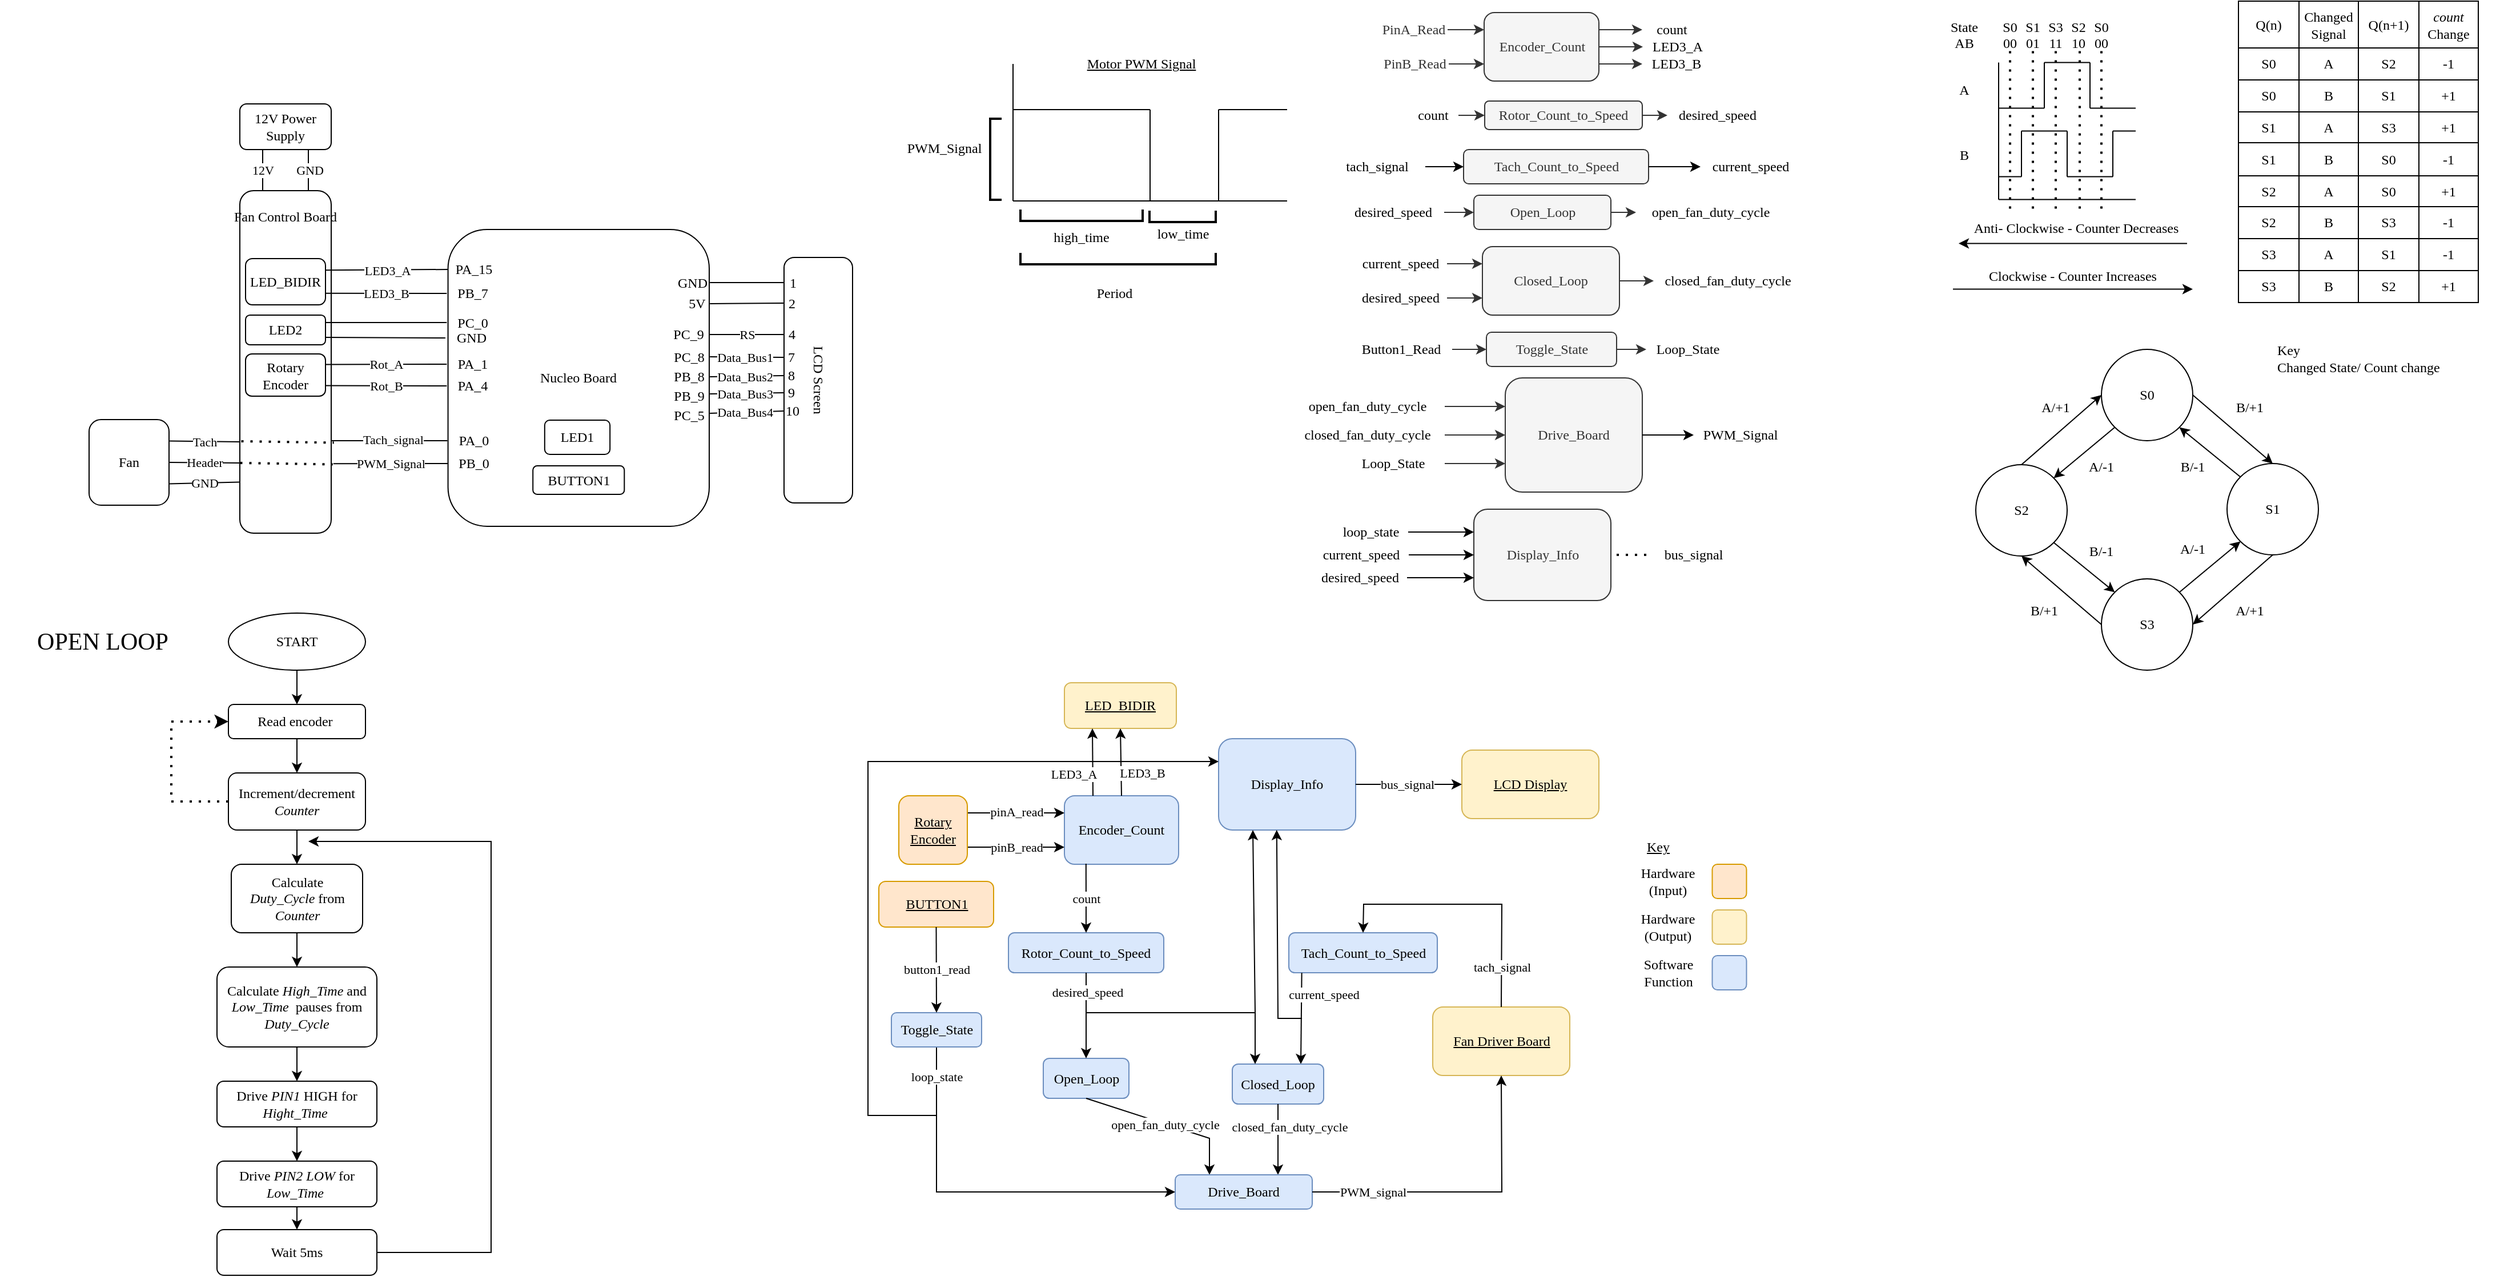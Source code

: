 <mxfile version="20.3.0" type="device"><diagram id="PJAk8RxYTp5MoxALUBoS" name="Page-1"><mxGraphModel dx="782" dy="539" grid="0" gridSize="10" guides="1" tooltips="1" connect="1" arrows="1" fold="1" page="0" pageScale="1" pageWidth="827" pageHeight="1169" math="0" shadow="0"><root><mxCell id="0"/><mxCell id="1" parent="0"/><mxCell id="VuBFRPQIpPCjktrlD0Sc-58" value="" style="group;fontFamily=Times New Roman;" parent="1" vertex="1" connectable="0"><mxGeometry x="430" y="224" width="231.58" height="260" as="geometry"/></mxCell><mxCell id="SenhpKejVB4DXMSI7zX3-9" value="Nucleo Board" style="rounded=1;whiteSpace=wrap;html=1;fontFamily=Times New Roman;" parent="VuBFRPQIpPCjktrlD0Sc-58" vertex="1"><mxGeometry x="2.287" width="228.713" height="260" as="geometry"/></mxCell><mxCell id="SenhpKejVB4DXMSI7zX3-10" value="PA_0" style="text;html=1;strokeColor=none;fillColor=none;align=center;verticalAlign=middle;whiteSpace=wrap;rounded=0;fontFamily=Times New Roman;" parent="VuBFRPQIpPCjktrlD0Sc-58" vertex="1"><mxGeometry x="1.715" y="170" width="45.743" height="30" as="geometry"/></mxCell><mxCell id="SenhpKejVB4DXMSI7zX3-11" value="PB_0" style="text;html=1;strokeColor=none;fillColor=none;align=center;verticalAlign=middle;whiteSpace=wrap;rounded=0;fontFamily=Times New Roman;" parent="VuBFRPQIpPCjktrlD0Sc-58" vertex="1"><mxGeometry x="2.287" y="190" width="45.743" height="30" as="geometry"/></mxCell><mxCell id="ak9ee_tErYdiY3HzVzbB-13" value="PA_15" style="text;html=1;strokeColor=none;fillColor=none;align=center;verticalAlign=middle;whiteSpace=wrap;rounded=0;fontFamily=Times New Roman;" parent="VuBFRPQIpPCjktrlD0Sc-58" vertex="1"><mxGeometry x="2.287" y="20" width="45.743" height="30" as="geometry"/></mxCell><mxCell id="ak9ee_tErYdiY3HzVzbB-14" value="PB_7" style="text;html=1;strokeColor=none;fillColor=none;align=center;verticalAlign=middle;whiteSpace=wrap;rounded=0;fontFamily=Times New Roman;" parent="VuBFRPQIpPCjktrlD0Sc-58" vertex="1"><mxGeometry x="1.144" y="41" width="45.743" height="30" as="geometry"/></mxCell><mxCell id="ak9ee_tErYdiY3HzVzbB-30" value="PA_1" style="text;html=1;strokeColor=none;fillColor=none;align=center;verticalAlign=middle;whiteSpace=wrap;rounded=0;fontFamily=Times New Roman;" parent="VuBFRPQIpPCjktrlD0Sc-58" vertex="1"><mxGeometry x="1.144" y="103" width="45.743" height="30" as="geometry"/></mxCell><mxCell id="ak9ee_tErYdiY3HzVzbB-31" value="PA_4" style="text;html=1;strokeColor=none;fillColor=none;align=center;verticalAlign=middle;whiteSpace=wrap;rounded=0;fontFamily=Times New Roman;" parent="VuBFRPQIpPCjktrlD0Sc-58" vertex="1"><mxGeometry x="1.144" y="122" width="45.743" height="30" as="geometry"/></mxCell><mxCell id="VuBFRPQIpPCjktrlD0Sc-47" value="PC_0" style="text;html=1;strokeColor=none;fillColor=none;align=center;verticalAlign=middle;whiteSpace=wrap;rounded=0;fontFamily=Times New Roman;" parent="VuBFRPQIpPCjktrlD0Sc-58" vertex="1"><mxGeometry x="1.144" y="66.5" width="45.743" height="30" as="geometry"/></mxCell><mxCell id="VuBFRPQIpPCjktrlD0Sc-50" value="GND" style="text;html=1;strokeColor=none;fillColor=none;align=center;verticalAlign=middle;whiteSpace=wrap;rounded=0;fontFamily=Times New Roman;" parent="VuBFRPQIpPCjktrlD0Sc-58" vertex="1"><mxGeometry y="80" width="45.743" height="30" as="geometry"/></mxCell><mxCell id="VuBFRPQIpPCjktrlD0Sc-59" value="LED1" style="rounded=1;whiteSpace=wrap;html=1;fontFamily=Times New Roman;" parent="VuBFRPQIpPCjktrlD0Sc-58" vertex="1"><mxGeometry x="86.913" y="167" width="57.178" height="30" as="geometry"/></mxCell><mxCell id="VuBFRPQIpPCjktrlD0Sc-60" value="BUTTON1" style="rounded=1;whiteSpace=wrap;html=1;fontFamily=Times New Roman;" parent="VuBFRPQIpPCjktrlD0Sc-58" vertex="1"><mxGeometry x="76.617" y="207" width="80.05" height="25" as="geometry"/></mxCell><mxCell id="VuBFRPQIpPCjktrlD0Sc-72" value="GND" style="text;html=1;strokeColor=none;fillColor=none;align=center;verticalAlign=middle;whiteSpace=wrap;rounded=0;fontFamily=Times New Roman;" parent="VuBFRPQIpPCjktrlD0Sc-58" vertex="1"><mxGeometry x="201" y="31.5" width="30.58" height="30" as="geometry"/></mxCell><mxCell id="VuBFRPQIpPCjktrlD0Sc-74" value="PC_8" style="text;html=1;strokeColor=none;fillColor=none;align=center;verticalAlign=middle;whiteSpace=wrap;rounded=0;fontFamily=Times New Roman;" parent="VuBFRPQIpPCjktrlD0Sc-58" vertex="1"><mxGeometry x="195" y="96.5" width="36.58" height="30" as="geometry"/></mxCell><mxCell id="VuBFRPQIpPCjktrlD0Sc-73" value="5V" style="text;html=1;strokeColor=none;fillColor=none;align=center;verticalAlign=middle;whiteSpace=wrap;rounded=0;fontFamily=Times New Roman;" parent="VuBFRPQIpPCjktrlD0Sc-58" vertex="1"><mxGeometry x="209" y="50" width="22.58" height="30" as="geometry"/></mxCell><mxCell id="dOYY9Aozz6suj2f0Fx3c-139" value="PC_9" style="text;html=1;strokeColor=none;fillColor=none;align=center;verticalAlign=middle;whiteSpace=wrap;rounded=0;fontFamily=Times New Roman;" parent="VuBFRPQIpPCjktrlD0Sc-58" vertex="1"><mxGeometry x="195" y="77" width="36" height="30" as="geometry"/></mxCell><mxCell id="GWkrf2bvXJJT_KM2omZ0-16" value="PC_5" style="text;html=1;strokeColor=none;fillColor=none;align=center;verticalAlign=middle;whiteSpace=wrap;rounded=0;fontFamily=Times New Roman;" parent="VuBFRPQIpPCjktrlD0Sc-58" vertex="1"><mxGeometry x="195" y="148" width="36.58" height="30" as="geometry"/></mxCell><mxCell id="GWkrf2bvXJJT_KM2omZ0-15" value="PB_9" style="text;html=1;strokeColor=none;fillColor=none;align=center;verticalAlign=middle;whiteSpace=wrap;rounded=0;fontFamily=Times New Roman;" parent="VuBFRPQIpPCjktrlD0Sc-58" vertex="1"><mxGeometry x="195" y="131" width="36.58" height="30" as="geometry"/></mxCell><mxCell id="GWkrf2bvXJJT_KM2omZ0-14" value="PB_8" style="text;html=1;strokeColor=none;fillColor=none;align=center;verticalAlign=middle;whiteSpace=wrap;rounded=0;fontFamily=Times New Roman;" parent="VuBFRPQIpPCjktrlD0Sc-58" vertex="1"><mxGeometry x="195" y="114" width="36.58" height="30" as="geometry"/></mxCell><mxCell id="SenhpKejVB4DXMSI7zX3-1" value="" style="rounded=1;labelPosition=center;verticalLabelPosition=middle;align=center;verticalAlign=middle;whiteSpace=wrap;html=1;fontFamily=Times New Roman;" parent="1" vertex="1"><mxGeometry x="250" y="190" width="80" height="300" as="geometry"/></mxCell><mxCell id="ak9ee_tErYdiY3HzVzbB-19" value="12V Power Supply" style="rounded=1;whiteSpace=wrap;html=1;fontFamily=Times New Roman;" parent="1" vertex="1"><mxGeometry x="250" y="114" width="80" height="40" as="geometry"/></mxCell><mxCell id="ak9ee_tErYdiY3HzVzbB-20" value="" style="endArrow=none;html=1;rounded=0;exitX=0.75;exitY=0;exitDx=0;exitDy=0;entryX=0.75;entryY=1;entryDx=0;entryDy=0;fontFamily=Times New Roman;" parent="1" source="SenhpKejVB4DXMSI7zX3-1" target="ak9ee_tErYdiY3HzVzbB-19" edge="1"><mxGeometry relative="1" as="geometry"><mxPoint x="321" y="139" as="sourcePoint"/><mxPoint x="201" y="79" as="targetPoint"/></mxGeometry></mxCell><mxCell id="ak9ee_tErYdiY3HzVzbB-21" value="GND" style="edgeLabel;resizable=0;html=1;align=center;verticalAlign=middle;fontFamily=Times New Roman;" parent="ak9ee_tErYdiY3HzVzbB-20" connectable="0" vertex="1"><mxGeometry relative="1" as="geometry"><mxPoint x="1" as="offset"/></mxGeometry></mxCell><mxCell id="ak9ee_tErYdiY3HzVzbB-22" value="" style="endArrow=none;html=1;rounded=0;entryX=0.25;entryY=1;entryDx=0;entryDy=0;exitX=0.25;exitY=0;exitDx=0;exitDy=0;fontFamily=Times New Roman;" parent="1" source="SenhpKejVB4DXMSI7zX3-1" target="ak9ee_tErYdiY3HzVzbB-19" edge="1"><mxGeometry relative="1" as="geometry"><mxPoint x="261" y="139" as="sourcePoint"/><mxPoint x="131" y="119" as="targetPoint"/></mxGeometry></mxCell><mxCell id="ak9ee_tErYdiY3HzVzbB-23" value="12V" style="edgeLabel;resizable=0;html=1;align=center;verticalAlign=middle;fontFamily=Times New Roman;" parent="ak9ee_tErYdiY3HzVzbB-22" connectable="0" vertex="1"><mxGeometry relative="1" as="geometry"/></mxCell><mxCell id="ak9ee_tErYdiY3HzVzbB-41" value="" style="endArrow=none;html=1;rounded=0;exitX=1;exitY=0.25;exitDx=0;exitDy=0;entryX=0;entryY=0.5;entryDx=0;entryDy=0;fontFamily=Times New Roman;" parent="1" source="VuBFRPQIpPCjktrlD0Sc-44" target="ak9ee_tErYdiY3HzVzbB-30" edge="1"><mxGeometry relative="1" as="geometry"><mxPoint x="619.5" y="351" as="sourcePoint"/><mxPoint x="619.5" y="384" as="targetPoint"/><Array as="points"/></mxGeometry></mxCell><mxCell id="ak9ee_tErYdiY3HzVzbB-42" value="Rot_A" style="edgeLabel;resizable=0;html=1;align=center;verticalAlign=middle;fontFamily=Times New Roman;" parent="ak9ee_tErYdiY3HzVzbB-41" connectable="0" vertex="1"><mxGeometry relative="1" as="geometry"><mxPoint as="offset"/></mxGeometry></mxCell><mxCell id="ak9ee_tErYdiY3HzVzbB-43" value="Rot_B" style="endArrow=none;html=1;rounded=0;exitX=1;exitY=0.75;exitDx=0;exitDy=0;entryX=0;entryY=0.5;entryDx=0;entryDy=0;fontFamily=Times New Roman;" parent="1" source="VuBFRPQIpPCjktrlD0Sc-44" target="ak9ee_tErYdiY3HzVzbB-31" edge="1"><mxGeometry relative="1" as="geometry"><mxPoint x="679.5" y="387" as="sourcePoint"/><mxPoint x="619.5" y="354" as="targetPoint"/><Array as="points"/></mxGeometry></mxCell><mxCell id="ak9ee_tErYdiY3HzVzbB-49" value="" style="endArrow=none;html=1;rounded=0;exitX=1;exitY=0.75;exitDx=0;exitDy=0;entryX=0;entryY=0.5;entryDx=0;entryDy=0;fontFamily=Times New Roman;" parent="1" source="VuBFRPQIpPCjktrlD0Sc-45" target="ak9ee_tErYdiY3HzVzbB-14" edge="1"><mxGeometry relative="1" as="geometry"><mxPoint x="689.5" y="259.75" as="sourcePoint"/><mxPoint x="609.5" y="260" as="targetPoint"/><Array as="points"/></mxGeometry></mxCell><mxCell id="ak9ee_tErYdiY3HzVzbB-50" value="LED3_B" style="edgeLabel;resizable=0;html=1;align=center;verticalAlign=middle;fontFamily=Times New Roman;" parent="ak9ee_tErYdiY3HzVzbB-49" connectable="0" vertex="1"><mxGeometry relative="1" as="geometry"><mxPoint as="offset"/></mxGeometry></mxCell><mxCell id="ak9ee_tErYdiY3HzVzbB-52" value="" style="endArrow=none;html=1;rounded=0;exitX=1;exitY=0.25;exitDx=0;exitDy=0;entryX=0;entryY=0.5;entryDx=0;entryDy=0;fontFamily=Times New Roman;" parent="1" source="VuBFRPQIpPCjktrlD0Sc-45" target="ak9ee_tErYdiY3HzVzbB-13" edge="1"><mxGeometry relative="1" as="geometry"><mxPoint x="659.5" y="225" as="sourcePoint"/><mxPoint x="639.5" y="225" as="targetPoint"/><Array as="points"/></mxGeometry></mxCell><mxCell id="ak9ee_tErYdiY3HzVzbB-53" value="LED3_A" style="edgeLabel;resizable=0;html=1;align=center;verticalAlign=middle;fontFamily=Times New Roman;" parent="ak9ee_tErYdiY3HzVzbB-52" connectable="0" vertex="1"><mxGeometry relative="1" as="geometry"><mxPoint as="offset"/></mxGeometry></mxCell><mxCell id="ak9ee_tErYdiY3HzVzbB-58" value="&lt;font style=&quot;font-size: 21px;&quot;&gt;OPEN LOOP&lt;/font&gt;" style="text;html=1;strokeColor=none;fillColor=none;align=center;verticalAlign=middle;whiteSpace=wrap;rounded=0;fontFamily=Times New Roman;" parent="1" vertex="1"><mxGeometry x="40" y="570" width="180" height="30" as="geometry"/></mxCell><mxCell id="ak9ee_tErYdiY3HzVzbB-59" value="START" style="ellipse;whiteSpace=wrap;html=1;fontFamily=Times New Roman;" parent="1" vertex="1"><mxGeometry x="240" y="560" width="120" height="50" as="geometry"/></mxCell><mxCell id="ak9ee_tErYdiY3HzVzbB-60" value="Read encoder&amp;nbsp;" style="rounded=1;whiteSpace=wrap;html=1;fontFamily=Times New Roman;" parent="1" vertex="1"><mxGeometry x="240" y="640" width="120" height="30" as="geometry"/></mxCell><mxCell id="ak9ee_tErYdiY3HzVzbB-62" value="" style="endArrow=classic;html=1;rounded=0;fontSize=21;exitX=0.5;exitY=1;exitDx=0;exitDy=0;entryX=0.5;entryY=0;entryDx=0;entryDy=0;fontFamily=Times New Roman;" parent="1" source="ak9ee_tErYdiY3HzVzbB-59" target="ak9ee_tErYdiY3HzVzbB-60" edge="1"><mxGeometry width="50" height="50" relative="1" as="geometry"><mxPoint x="310" y="810" as="sourcePoint"/><mxPoint x="360" y="760" as="targetPoint"/></mxGeometry></mxCell><mxCell id="ak9ee_tErYdiY3HzVzbB-65" value="Calculate &lt;i&gt;Duty_Cycle&lt;/i&gt;&amp;nbsp;from &lt;i&gt;Counter&lt;/i&gt;" style="rounded=1;whiteSpace=wrap;html=1;fontFamily=Times New Roman;" parent="1" vertex="1"><mxGeometry x="242.5" y="780" width="115" height="60" as="geometry"/></mxCell><mxCell id="ak9ee_tErYdiY3HzVzbB-66" value="Calculate &lt;i&gt;High_Time&amp;nbsp;&lt;/i&gt;and &lt;i&gt;Low_Time&amp;nbsp;&lt;/i&gt; pauses from &lt;i&gt;Duty_Cycle&lt;/i&gt;" style="rounded=1;whiteSpace=wrap;html=1;fontFamily=Times New Roman;" parent="1" vertex="1"><mxGeometry x="230" y="870" width="140" height="70" as="geometry"/></mxCell><mxCell id="ak9ee_tErYdiY3HzVzbB-67" value="" style="endArrow=classic;html=1;rounded=0;fontSize=21;exitX=0.5;exitY=1;exitDx=0;exitDy=0;entryX=0.5;entryY=0;entryDx=0;entryDy=0;fontFamily=Times New Roman;" parent="1" source="ak9ee_tErYdiY3HzVzbB-65" target="ak9ee_tErYdiY3HzVzbB-66" edge="1"><mxGeometry width="50" height="50" relative="1" as="geometry"><mxPoint x="310" y="620" as="sourcePoint"/><mxPoint x="310" y="650" as="targetPoint"/></mxGeometry></mxCell><mxCell id="ak9ee_tErYdiY3HzVzbB-68" value="" style="endArrow=classic;html=1;rounded=0;fontSize=21;exitX=0.5;exitY=1;exitDx=0;exitDy=0;entryX=0.5;entryY=0;entryDx=0;entryDy=0;fontFamily=Times New Roman;" parent="1" source="ak9ee_tErYdiY3HzVzbB-60" target="ak9ee_tErYdiY3HzVzbB-72" edge="1"><mxGeometry width="50" height="50" relative="1" as="geometry"><mxPoint x="320" y="630" as="sourcePoint"/><mxPoint x="300" y="730" as="targetPoint"/></mxGeometry></mxCell><mxCell id="ak9ee_tErYdiY3HzVzbB-72" value="Increment/decrement &lt;i&gt;Counter&lt;/i&gt;" style="rounded=1;whiteSpace=wrap;html=1;fontFamily=Times New Roman;" parent="1" vertex="1"><mxGeometry x="240" y="700" width="120" height="50" as="geometry"/></mxCell><mxCell id="ak9ee_tErYdiY3HzVzbB-75" value="" style="endArrow=classic;html=1;rounded=0;fontSize=21;exitX=0.5;exitY=1;exitDx=0;exitDy=0;entryX=0.5;entryY=0;entryDx=0;entryDy=0;fontFamily=Times New Roman;" parent="1" source="ak9ee_tErYdiY3HzVzbB-72" target="ak9ee_tErYdiY3HzVzbB-65" edge="1"><mxGeometry width="50" height="50" relative="1" as="geometry"><mxPoint x="310" y="680.0" as="sourcePoint"/><mxPoint x="310" y="710.0" as="targetPoint"/></mxGeometry></mxCell><mxCell id="ak9ee_tErYdiY3HzVzbB-77" value="Drive &lt;i&gt;PIN1&amp;nbsp;&lt;/i&gt;HIGH for &lt;i&gt;Hight_Time&lt;/i&gt;&amp;nbsp;" style="rounded=1;whiteSpace=wrap;html=1;fontFamily=Times New Roman;" parent="1" vertex="1"><mxGeometry x="230" y="970" width="140" height="40" as="geometry"/></mxCell><mxCell id="ak9ee_tErYdiY3HzVzbB-78" value="Drive &lt;i&gt;PIN2 LOW&amp;nbsp;&lt;/i&gt;for &lt;i&gt;Low_Time&lt;/i&gt;&amp;nbsp;" style="rounded=1;whiteSpace=wrap;html=1;fontFamily=Times New Roman;" parent="1" vertex="1"><mxGeometry x="230" y="1040" width="140" height="40" as="geometry"/></mxCell><mxCell id="ak9ee_tErYdiY3HzVzbB-80" value="Wait 5ms" style="rounded=1;whiteSpace=wrap;html=1;fontFamily=Times New Roman;" parent="1" vertex="1"><mxGeometry x="230" y="1100" width="140" height="40" as="geometry"/></mxCell><mxCell id="ak9ee_tErYdiY3HzVzbB-81" value="" style="endArrow=classic;html=1;rounded=0;fontSize=21;exitX=0.5;exitY=1;exitDx=0;exitDy=0;entryX=0.5;entryY=0;entryDx=0;entryDy=0;fontFamily=Times New Roman;" parent="1" source="ak9ee_tErYdiY3HzVzbB-66" target="ak9ee_tErYdiY3HzVzbB-77" edge="1"><mxGeometry width="50" height="50" relative="1" as="geometry"><mxPoint x="310" y="850.0" as="sourcePoint"/><mxPoint x="310" y="880.0" as="targetPoint"/></mxGeometry></mxCell><mxCell id="ak9ee_tErYdiY3HzVzbB-83" value="" style="endArrow=classic;html=1;rounded=0;fontSize=21;exitX=0.5;exitY=1;exitDx=0;exitDy=0;entryX=0.5;entryY=0;entryDx=0;entryDy=0;fontFamily=Times New Roman;" parent="1" source="ak9ee_tErYdiY3HzVzbB-77" target="ak9ee_tErYdiY3HzVzbB-78" edge="1"><mxGeometry width="50" height="50" relative="1" as="geometry"><mxPoint x="430" y="1050" as="sourcePoint"/><mxPoint x="480" y="1000" as="targetPoint"/></mxGeometry></mxCell><mxCell id="ak9ee_tErYdiY3HzVzbB-84" value="" style="endArrow=classic;html=1;rounded=0;fontSize=21;exitX=0.5;exitY=1;exitDx=0;exitDy=0;entryX=0.5;entryY=0;entryDx=0;entryDy=0;fontFamily=Times New Roman;" parent="1" source="ak9ee_tErYdiY3HzVzbB-78" target="ak9ee_tErYdiY3HzVzbB-80" edge="1"><mxGeometry width="50" height="50" relative="1" as="geometry"><mxPoint x="530" y="1110" as="sourcePoint"/><mxPoint x="580" y="1060" as="targetPoint"/></mxGeometry></mxCell><mxCell id="ak9ee_tErYdiY3HzVzbB-85" value="" style="endArrow=classic;html=1;rounded=0;fontSize=21;exitX=1;exitY=0.5;exitDx=0;exitDy=0;fontFamily=Times New Roman;" parent="1" source="ak9ee_tErYdiY3HzVzbB-80" edge="1"><mxGeometry width="50" height="50" relative="1" as="geometry"><mxPoint x="310" y="1090" as="sourcePoint"/><mxPoint x="310" y="760" as="targetPoint"/><Array as="points"><mxPoint x="470" y="1120"/><mxPoint x="470" y="760"/></Array></mxGeometry></mxCell><mxCell id="ak9ee_tErYdiY3HzVzbB-90" value="" style="endArrow=none;dashed=1;html=1;dashPattern=1 3;strokeWidth=2;rounded=0;fontSize=21;endArrow=classic;exitX=0;exitY=0.5;exitDx=0;exitDy=0;entryX=0;entryY=0.5;entryDx=0;entryDy=0;fontFamily=Times New Roman;" parent="1" source="ak9ee_tErYdiY3HzVzbB-72" target="ak9ee_tErYdiY3HzVzbB-60" edge="1"><mxGeometry width="50" height="50" relative="1" as="geometry"><mxPoint x="440" y="740" as="sourcePoint"/><mxPoint x="190" y="660" as="targetPoint"/><Array as="points"><mxPoint x="190" y="725"/><mxPoint x="190" y="655"/></Array></mxGeometry></mxCell><mxCell id="LtT93vnAXobxuxxAqpvR-1" value="Encoder_Count" style="rounded=1;whiteSpace=wrap;html=1;fillColor=#f5f5f5;fontColor=#333333;strokeColor=#333333;fontFamily=Times New Roman;" parent="1" vertex="1"><mxGeometry x="1339.5" y="34" width="100.5" height="60" as="geometry"/></mxCell><mxCell id="LtT93vnAXobxuxxAqpvR-2" value="" style="endArrow=classic;html=1;rounded=0;entryX=0;entryY=0.25;entryDx=0;entryDy=0;exitX=1;exitY=0.5;exitDx=0;exitDy=0;fontColor=#333333;strokeColor=#333333;fontFamily=Times New Roman;" parent="1" source="LtT93vnAXobxuxxAqpvR-5" target="LtT93vnAXobxuxxAqpvR-1" edge="1"><mxGeometry width="50" height="50" relative="1" as="geometry"><mxPoint x="1279.5" y="49" as="sourcePoint"/><mxPoint x="1169.5" y="-46" as="targetPoint"/></mxGeometry></mxCell><mxCell id="LtT93vnAXobxuxxAqpvR-3" value="" style="endArrow=classic;html=1;rounded=0;entryX=0;entryY=0.75;entryDx=0;entryDy=0;exitX=1;exitY=0.5;exitDx=0;exitDy=0;fontColor=#333333;strokeColor=#333333;fontFamily=Times New Roman;" parent="1" source="LtT93vnAXobxuxxAqpvR-6" target="LtT93vnAXobxuxxAqpvR-1" edge="1"><mxGeometry width="50" height="50" relative="1" as="geometry"><mxPoint x="1279.5" y="79" as="sourcePoint"/><mxPoint x="1349.5" y="59" as="targetPoint"/></mxGeometry></mxCell><mxCell id="LtT93vnAXobxuxxAqpvR-4" value="" style="endArrow=classic;html=1;rounded=0;exitX=1;exitY=0.25;exitDx=0;exitDy=0;entryX=0;entryY=0.5;entryDx=0;entryDy=0;fillColor=#f5f5f5;strokeColor=#333333;fontColor=#333333;fontFamily=Times New Roman;" parent="1" source="LtT93vnAXobxuxxAqpvR-1" target="LtT93vnAXobxuxxAqpvR-7" edge="1"><mxGeometry width="50" height="50" relative="1" as="geometry"><mxPoint x="1499.5" y="94" as="sourcePoint"/><mxPoint x="1489.5" y="64" as="targetPoint"/></mxGeometry></mxCell><mxCell id="LtT93vnAXobxuxxAqpvR-5" value="PinA_Read" style="text;html=1;strokeColor=none;fillColor=none;align=center;verticalAlign=middle;whiteSpace=wrap;rounded=0;fontColor=#333333;fontFamily=Times New Roman;" parent="1" vertex="1"><mxGeometry x="1247.5" y="34" width="60" height="30" as="geometry"/></mxCell><mxCell id="LtT93vnAXobxuxxAqpvR-6" value="PinB_Read" style="text;html=1;strokeColor=none;fillColor=none;align=center;verticalAlign=middle;whiteSpace=wrap;rounded=0;fontColor=#333333;fontFamily=Times New Roman;" parent="1" vertex="1"><mxGeometry x="1248.5" y="64" width="60" height="30" as="geometry"/></mxCell><mxCell id="LtT93vnAXobxuxxAqpvR-7" value="count" style="text;html=1;strokeColor=none;fillColor=none;align=center;verticalAlign=middle;whiteSpace=wrap;rounded=0;fontFamily=Times New Roman;" parent="1" vertex="1"><mxGeometry x="1478" y="34" width="52" height="30" as="geometry"/></mxCell><mxCell id="LtT93vnAXobxuxxAqpvR-8" value="Open_Loop" style="rounded=1;whiteSpace=wrap;html=1;fillColor=#f5f5f5;fontColor=#333333;strokeColor=#333333;fontFamily=Times New Roman;" parent="1" vertex="1"><mxGeometry x="1330.5" y="194" width="120" height="30" as="geometry"/></mxCell><mxCell id="LtT93vnAXobxuxxAqpvR-10" value="" style="endArrow=classic;html=1;rounded=0;entryX=0;entryY=0.5;entryDx=0;entryDy=0;exitX=1;exitY=0.5;exitDx=0;exitDy=0;strokeColor=#333333;fontFamily=Times New Roman;" parent="1" source="LtT93vnAXobxuxxAqpvR-12" target="LtT93vnAXobxuxxAqpvR-8" edge="1"><mxGeometry width="50" height="50" relative="1" as="geometry"><mxPoint x="1250.5" y="199" as="sourcePoint"/><mxPoint x="1330.5" y="194" as="targetPoint"/></mxGeometry></mxCell><mxCell id="LtT93vnAXobxuxxAqpvR-12" value="desired_speed" style="text;html=1;strokeColor=none;fillColor=none;align=center;verticalAlign=middle;whiteSpace=wrap;rounded=0;fontFamily=Times New Roman;" parent="1" vertex="1"><mxGeometry x="1214.5" y="194" width="90" height="30" as="geometry"/></mxCell><mxCell id="LtT93vnAXobxuxxAqpvR-16" value="Closed_Loop" style="rounded=1;whiteSpace=wrap;html=1;fillColor=#f5f5f5;fontColor=#333333;strokeColor=#333333;fontFamily=Times New Roman;" parent="1" vertex="1"><mxGeometry x="1338" y="239" width="120" height="60" as="geometry"/></mxCell><mxCell id="LtT93vnAXobxuxxAqpvR-17" value="" style="endArrow=classic;html=1;rounded=0;entryX=0;entryY=0.25;entryDx=0;entryDy=0;exitX=1;exitY=0.5;exitDx=0;exitDy=0;strokeColor=#333333;fontFamily=Times New Roman;" parent="1" source="LtT93vnAXobxuxxAqpvR-20" target="LtT93vnAXobxuxxAqpvR-16" edge="1"><mxGeometry width="50" height="50" relative="1" as="geometry"><mxPoint x="1278" y="254" as="sourcePoint"/><mxPoint x="1168" y="159" as="targetPoint"/></mxGeometry></mxCell><mxCell id="LtT93vnAXobxuxxAqpvR-18" value="" style="endArrow=classic;html=1;rounded=0;entryX=0;entryY=0.75;entryDx=0;entryDy=0;exitX=1;exitY=0.5;exitDx=0;exitDy=0;strokeColor=#333333;fontFamily=Times New Roman;" parent="1" source="LtT93vnAXobxuxxAqpvR-21" target="LtT93vnAXobxuxxAqpvR-16" edge="1"><mxGeometry width="50" height="50" relative="1" as="geometry"><mxPoint x="1278" y="284" as="sourcePoint"/><mxPoint x="1348" y="264" as="targetPoint"/></mxGeometry></mxCell><mxCell id="LtT93vnAXobxuxxAqpvR-19" value="" style="endArrow=classic;html=1;rounded=0;exitX=1;exitY=0.5;exitDx=0;exitDy=0;entryX=0;entryY=0.5;entryDx=0;entryDy=0;fillColor=#f5f5f5;strokeColor=#333333;fontFamily=Times New Roman;" parent="1" source="LtT93vnAXobxuxxAqpvR-16" target="LtT93vnAXobxuxxAqpvR-22" edge="1"><mxGeometry width="50" height="50" relative="1" as="geometry"><mxPoint x="1498" y="299" as="sourcePoint"/><mxPoint x="1488" y="269" as="targetPoint"/></mxGeometry></mxCell><mxCell id="LtT93vnAXobxuxxAqpvR-20" value="current_speed" style="text;html=1;strokeColor=none;fillColor=none;align=center;verticalAlign=middle;whiteSpace=wrap;rounded=0;fontFamily=Times New Roman;" parent="1" vertex="1"><mxGeometry x="1226" y="239" width="81" height="30" as="geometry"/></mxCell><mxCell id="LtT93vnAXobxuxxAqpvR-21" value="desired_speed" style="text;html=1;strokeColor=none;fillColor=none;align=center;verticalAlign=middle;whiteSpace=wrap;rounded=0;fontFamily=Times New Roman;" parent="1" vertex="1"><mxGeometry x="1226" y="269" width="81" height="30" as="geometry"/></mxCell><mxCell id="LtT93vnAXobxuxxAqpvR-22" value="closed_fan_duty_cycle" style="text;html=1;strokeColor=none;fillColor=none;align=center;verticalAlign=middle;whiteSpace=wrap;rounded=0;fontFamily=Times New Roman;" parent="1" vertex="1"><mxGeometry x="1488" y="254" width="130" height="30" as="geometry"/></mxCell><mxCell id="LtT93vnAXobxuxxAqpvR-23" value="" style="endArrow=classic;html=1;rounded=0;exitX=1;exitY=0.5;exitDx=0;exitDy=0;entryX=0;entryY=0.5;entryDx=0;entryDy=0;fillColor=#f5f5f5;strokeColor=#333333;fontFamily=Times New Roman;" parent="1" source="LtT93vnAXobxuxxAqpvR-8" target="LtT93vnAXobxuxxAqpvR-25" edge="1"><mxGeometry width="50" height="50" relative="1" as="geometry"><mxPoint x="1458.5" y="168" as="sourcePoint"/><mxPoint x="1480.5" y="209" as="targetPoint"/></mxGeometry></mxCell><mxCell id="LtT93vnAXobxuxxAqpvR-25" value="open_fan_duty_cycle" style="text;html=1;strokeColor=none;fillColor=none;align=center;verticalAlign=middle;whiteSpace=wrap;rounded=0;fontFamily=Times New Roman;" parent="1" vertex="1"><mxGeometry x="1472.5" y="194" width="130" height="30" as="geometry"/></mxCell><mxCell id="LtT93vnAXobxuxxAqpvR-31" value="Rotor_Count_to_Speed" style="rounded=1;whiteSpace=wrap;html=1;fillColor=#f5f5f5;fontColor=#333333;strokeColor=#333333;fontFamily=Times New Roman;" parent="1" vertex="1"><mxGeometry x="1340" y="111.5" width="138" height="25" as="geometry"/></mxCell><mxCell id="LtT93vnAXobxuxxAqpvR-32" value="" style="endArrow=classic;html=1;rounded=0;entryX=0;entryY=0.5;entryDx=0;entryDy=0;exitX=1;exitY=0.5;exitDx=0;exitDy=0;strokeColor=#333333;fontFamily=Times New Roman;" parent="1" source="LtT93vnAXobxuxxAqpvR-33" target="LtT93vnAXobxuxxAqpvR-31" edge="1"><mxGeometry width="50" height="50" relative="1" as="geometry"><mxPoint x="1236" y="114" as="sourcePoint"/><mxPoint x="1316" y="109" as="targetPoint"/></mxGeometry></mxCell><mxCell id="LtT93vnAXobxuxxAqpvR-33" value="count" style="text;html=1;strokeColor=none;fillColor=none;align=center;verticalAlign=middle;whiteSpace=wrap;rounded=0;fontFamily=Times New Roman;" parent="1" vertex="1"><mxGeometry x="1273" y="109" width="44" height="30" as="geometry"/></mxCell><mxCell id="LtT93vnAXobxuxxAqpvR-34" value="" style="endArrow=classic;html=1;rounded=0;exitX=1;exitY=0.5;exitDx=0;exitDy=0;entryX=0;entryY=0.5;entryDx=0;entryDy=0;strokeColor=#333333;fontFamily=Times New Roman;" parent="1" source="LtT93vnAXobxuxxAqpvR-31" target="LtT93vnAXobxuxxAqpvR-35" edge="1"><mxGeometry width="50" height="50" relative="1" as="geometry"><mxPoint x="1444" y="83" as="sourcePoint"/><mxPoint x="1466" y="124" as="targetPoint"/></mxGeometry></mxCell><mxCell id="LtT93vnAXobxuxxAqpvR-35" value="desired_speed" style="text;html=1;strokeColor=none;fillColor=none;align=center;verticalAlign=middle;whiteSpace=wrap;rounded=0;fontFamily=Times New Roman;" parent="1" vertex="1"><mxGeometry x="1500" y="109" width="88" height="30" as="geometry"/></mxCell><mxCell id="LtT93vnAXobxuxxAqpvR-36" value="" style="endArrow=none;html=1;rounded=0;fontFamily=Times New Roman;" parent="1" edge="1"><mxGeometry width="50" height="50" relative="1" as="geometry"><mxPoint x="927" y="199" as="sourcePoint"/><mxPoint x="1167" y="199" as="targetPoint"/></mxGeometry></mxCell><mxCell id="LtT93vnAXobxuxxAqpvR-37" value="" style="endArrow=none;html=1;rounded=0;fontFamily=Times New Roman;" parent="1" edge="1"><mxGeometry width="50" height="50" relative="1" as="geometry"><mxPoint x="927" y="199" as="sourcePoint"/><mxPoint x="927" y="79" as="targetPoint"/></mxGeometry></mxCell><mxCell id="LtT93vnAXobxuxxAqpvR-38" value="" style="endArrow=none;html=1;rounded=0;fontFamily=Times New Roman;" parent="1" edge="1"><mxGeometry width="50" height="50" relative="1" as="geometry"><mxPoint x="927" y="119" as="sourcePoint"/><mxPoint x="1047" y="119" as="targetPoint"/></mxGeometry></mxCell><mxCell id="LtT93vnAXobxuxxAqpvR-39" value="" style="endArrow=none;html=1;rounded=0;fontFamily=Times New Roman;" parent="1" edge="1"><mxGeometry width="50" height="50" relative="1" as="geometry"><mxPoint x="1047" y="199" as="sourcePoint"/><mxPoint x="1047" y="119" as="targetPoint"/></mxGeometry></mxCell><mxCell id="LtT93vnAXobxuxxAqpvR-40" value="" style="endArrow=none;html=1;rounded=0;fontFamily=Times New Roman;" parent="1" edge="1"><mxGeometry width="50" height="50" relative="1" as="geometry"><mxPoint x="1107" y="199" as="sourcePoint"/><mxPoint x="1107" y="119" as="targetPoint"/></mxGeometry></mxCell><mxCell id="LtT93vnAXobxuxxAqpvR-41" value="" style="endArrow=none;html=1;rounded=0;fontFamily=Times New Roman;" parent="1" edge="1"><mxGeometry width="50" height="50" relative="1" as="geometry"><mxPoint x="1167" y="119" as="sourcePoint"/><mxPoint x="1107" y="119" as="targetPoint"/></mxGeometry></mxCell><mxCell id="LtT93vnAXobxuxxAqpvR-43" value="" style="strokeWidth=2;html=1;shape=mxgraph.flowchart.annotation_1;align=left;pointerEvents=1;rotation=-90;fontFamily=Times New Roman;" parent="1" vertex="1"><mxGeometry x="982" y="158" width="10" height="107" as="geometry"/></mxCell><mxCell id="LtT93vnAXobxuxxAqpvR-44" value="" style="strokeWidth=2;html=1;shape=mxgraph.flowchart.annotation_1;align=left;pointerEvents=1;rotation=-90;fontFamily=Times New Roman;" parent="1" vertex="1"><mxGeometry x="1070.5" y="183.5" width="10" height="58" as="geometry"/></mxCell><mxCell id="LtT93vnAXobxuxxAqpvR-45" value="high_time" style="text;html=1;strokeColor=none;fillColor=none;align=center;verticalAlign=middle;whiteSpace=wrap;rounded=0;fontFamily=Times New Roman;" parent="1" vertex="1"><mxGeometry x="957" y="215.5" width="60" height="30" as="geometry"/></mxCell><mxCell id="LtT93vnAXobxuxxAqpvR-46" value="low_time" style="text;html=1;strokeColor=none;fillColor=none;align=center;verticalAlign=middle;whiteSpace=wrap;rounded=0;fontFamily=Times New Roman;" parent="1" vertex="1"><mxGeometry x="1045.5" y="212.5" width="60" height="30" as="geometry"/></mxCell><mxCell id="LtT93vnAXobxuxxAqpvR-47" value="" style="strokeWidth=2;html=1;shape=mxgraph.flowchart.annotation_1;align=left;pointerEvents=1;rotation=-90;fontFamily=Times New Roman;" parent="1" vertex="1"><mxGeometry x="1014" y="164" width="10" height="171" as="geometry"/></mxCell><mxCell id="LtT93vnAXobxuxxAqpvR-48" value="Period" style="text;html=1;strokeColor=none;fillColor=none;align=center;verticalAlign=middle;whiteSpace=wrap;rounded=0;fontFamily=Times New Roman;" parent="1" vertex="1"><mxGeometry x="985.5" y="265" width="60" height="30" as="geometry"/></mxCell><mxCell id="LtT93vnAXobxuxxAqpvR-49" value="" style="strokeWidth=2;html=1;shape=mxgraph.flowchart.annotation_1;align=left;pointerEvents=1;rotation=0;fontFamily=Times New Roman;" parent="1" vertex="1"><mxGeometry x="907" y="127" width="10" height="71" as="geometry"/></mxCell><mxCell id="LtT93vnAXobxuxxAqpvR-50" value="PWM_Signal" style="text;html=1;strokeColor=none;fillColor=none;align=center;verticalAlign=middle;whiteSpace=wrap;rounded=0;fontFamily=Times New Roman;" parent="1" vertex="1"><mxGeometry x="827" y="138" width="80" height="30" as="geometry"/></mxCell><mxCell id="LtT93vnAXobxuxxAqpvR-51" value="Motor PWM Signal" style="text;html=1;strokeColor=none;fillColor=none;align=center;verticalAlign=middle;whiteSpace=wrap;rounded=0;fontStyle=4;fontFamily=Times New Roman;" parent="1" vertex="1"><mxGeometry x="977" y="64" width="125" height="30" as="geometry"/></mxCell><mxCell id="wjuUOGjTpuj4Y2WeEEZ1-2" value="Tach_Count_to_Speed" style="rounded=1;whiteSpace=wrap;html=1;fillColor=#f5f5f5;fontColor=#333333;strokeColor=#333333;fontFamily=Times New Roman;" parent="1" vertex="1"><mxGeometry x="1321.5" y="154" width="162" height="30" as="geometry"/></mxCell><mxCell id="wjuUOGjTpuj4Y2WeEEZ1-3" value="" style="endArrow=classic;html=1;rounded=0;entryX=0;entryY=0.5;entryDx=0;entryDy=0;exitX=1;exitY=0.5;exitDx=0;exitDy=0;fontFamily=Times New Roman;" parent="1" source="wjuUOGjTpuj4Y2WeEEZ1-4" target="wjuUOGjTpuj4Y2WeEEZ1-2" edge="1"><mxGeometry width="50" height="50" relative="1" as="geometry"><mxPoint x="1242" y="159" as="sourcePoint"/><mxPoint x="1322" y="154" as="targetPoint"/></mxGeometry></mxCell><mxCell id="wjuUOGjTpuj4Y2WeEEZ1-4" value="tach_signal" style="text;html=1;strokeColor=none;fillColor=none;align=center;verticalAlign=middle;whiteSpace=wrap;rounded=0;fontFamily=Times New Roman;" parent="1" vertex="1"><mxGeometry x="1204" y="154" width="84" height="30" as="geometry"/></mxCell><mxCell id="wjuUOGjTpuj4Y2WeEEZ1-5" value="" style="endArrow=classic;html=1;rounded=0;exitX=1;exitY=0.5;exitDx=0;exitDy=0;entryX=0;entryY=0.5;entryDx=0;entryDy=0;fontFamily=Times New Roman;" parent="1" source="wjuUOGjTpuj4Y2WeEEZ1-2" target="wjuUOGjTpuj4Y2WeEEZ1-6" edge="1"><mxGeometry width="50" height="50" relative="1" as="geometry"><mxPoint x="1450" y="128" as="sourcePoint"/><mxPoint x="1472" y="169" as="targetPoint"/></mxGeometry></mxCell><mxCell id="wjuUOGjTpuj4Y2WeEEZ1-6" value="current_speed" style="text;html=1;strokeColor=none;fillColor=none;align=center;verticalAlign=middle;whiteSpace=wrap;rounded=0;fontFamily=Times New Roman;" parent="1" vertex="1"><mxGeometry x="1529" y="154" width="88" height="30" as="geometry"/></mxCell><mxCell id="wjuUOGjTpuj4Y2WeEEZ1-8" value="Encoder_Count" style="rounded=1;whiteSpace=wrap;html=1;fillColor=#dae8fc;strokeColor=#6c8ebf;fontFamily=Times New Roman;" parent="1" vertex="1"><mxGeometry x="972" y="720" width="100" height="60" as="geometry"/></mxCell><mxCell id="wjuUOGjTpuj4Y2WeEEZ1-9" value="" style="endArrow=classic;html=1;rounded=0;exitX=1;exitY=0.25;exitDx=0;exitDy=0;entryX=0;entryY=0.25;entryDx=0;entryDy=0;fontFamily=Times New Roman;" parent="1" source="VuBFRPQIpPCjktrlD0Sc-13" target="wjuUOGjTpuj4Y2WeEEZ1-8" edge="1"><mxGeometry width="50" height="50" relative="1" as="geometry"><mxPoint x="1053.5" y="650" as="sourcePoint"/><mxPoint x="954" y="735.0" as="targetPoint"/></mxGeometry></mxCell><mxCell id="VuBFRPQIpPCjktrlD0Sc-23" value="pinA_read" style="edgeLabel;html=1;align=center;verticalAlign=middle;resizable=0;points=[];fontFamily=Times New Roman;" parent="wjuUOGjTpuj4Y2WeEEZ1-9" vertex="1" connectable="0"><mxGeometry x="-0.29" y="1" relative="1" as="geometry"><mxPoint x="13" as="offset"/></mxGeometry></mxCell><mxCell id="wjuUOGjTpuj4Y2WeEEZ1-10" value="pinB_read" style="endArrow=classic;html=1;rounded=0;exitX=1;exitY=0.75;exitDx=0;exitDy=0;entryX=0;entryY=0.75;entryDx=0;entryDy=0;fontFamily=Times New Roman;" parent="1" source="VuBFRPQIpPCjktrlD0Sc-13" target="wjuUOGjTpuj4Y2WeEEZ1-8" edge="1"><mxGeometry width="50" height="50" relative="1" as="geometry"><mxPoint x="1053.5" y="680" as="sourcePoint"/><mxPoint x="954" y="765.0" as="targetPoint"/></mxGeometry></mxCell><mxCell id="wjuUOGjTpuj4Y2WeEEZ1-19" value="Rotor_Count_to_Speed" style="rounded=1;whiteSpace=wrap;html=1;fillColor=#dae8fc;strokeColor=#6c8ebf;fontFamily=Times New Roman;" parent="1" vertex="1"><mxGeometry x="923" y="840" width="136" height="35" as="geometry"/></mxCell><mxCell id="wjuUOGjTpuj4Y2WeEEZ1-20" value="count" style="endArrow=classic;html=1;rounded=0;entryX=0.5;entryY=0;entryDx=0;entryDy=0;exitX=0.189;exitY=0.992;exitDx=0;exitDy=0;exitPerimeter=0;fontFamily=Times New Roman;" parent="1" source="wjuUOGjTpuj4Y2WeEEZ1-8" target="wjuUOGjTpuj4Y2WeEEZ1-19" edge="1"><mxGeometry width="50" height="50" relative="1" as="geometry"><mxPoint x="991" y="785" as="sourcePoint"/><mxPoint x="991" y="855" as="targetPoint"/><Array as="points"/></mxGeometry></mxCell><mxCell id="wjuUOGjTpuj4Y2WeEEZ1-29" value="Open_Loop" style="rounded=1;whiteSpace=wrap;html=1;fillColor=#dae8fc;strokeColor=#6c8ebf;fontFamily=Times New Roman;" parent="1" vertex="1"><mxGeometry x="953.5" y="950" width="75" height="35" as="geometry"/></mxCell><mxCell id="wjuUOGjTpuj4Y2WeEEZ1-30" value="open_fan_duty_cycle" style="endArrow=classic;html=1;rounded=0;exitX=0.5;exitY=1;exitDx=0;exitDy=0;entryX=0.25;entryY=0;entryDx=0;entryDy=0;fontFamily=Times New Roman;" parent="1" source="wjuUOGjTpuj4Y2WeEEZ1-29" target="wjuUOGjTpuj4Y2WeEEZ1-50" edge="1"><mxGeometry width="50" height="50" relative="1" as="geometry"><mxPoint x="1129" y="994" as="sourcePoint"/><mxPoint x="975" y="1090" as="targetPoint"/><Array as="points"><mxPoint x="1099" y="1020"/></Array></mxGeometry></mxCell><mxCell id="wjuUOGjTpuj4Y2WeEEZ1-32" value="Tach_Count_to_Speed" style="rounded=1;whiteSpace=wrap;html=1;fillColor=#dae8fc;strokeColor=#6c8ebf;fontFamily=Times New Roman;" parent="1" vertex="1"><mxGeometry x="1168.5" y="840" width="130" height="35" as="geometry"/></mxCell><mxCell id="wjuUOGjTpuj4Y2WeEEZ1-35" value="" style="endArrow=classic;html=1;rounded=0;entryX=0.75;entryY=0;entryDx=0;entryDy=0;exitX=0.087;exitY=0.976;exitDx=0;exitDy=0;exitPerimeter=0;fontFamily=Times New Roman;" parent="1" target="wjuUOGjTpuj4Y2WeEEZ1-38" edge="1"><mxGeometry width="50" height="50" relative="1" as="geometry"><mxPoint x="1179.81" y="875.16" as="sourcePoint"/><mxPoint x="1179" y="956" as="targetPoint"/><Array as="points"/></mxGeometry></mxCell><mxCell id="VuBFRPQIpPCjktrlD0Sc-22" value="current_speed" style="edgeLabel;html=1;align=center;verticalAlign=middle;resizable=0;points=[];fontFamily=Times New Roman;" parent="wjuUOGjTpuj4Y2WeEEZ1-35" vertex="1" connectable="0"><mxGeometry x="-0.337" y="1" relative="1" as="geometry"><mxPoint x="18" y="-8" as="offset"/></mxGeometry></mxCell><mxCell id="wjuUOGjTpuj4Y2WeEEZ1-38" value="Closed_Loop" style="rounded=1;whiteSpace=wrap;html=1;fillColor=#dae8fc;strokeColor=#6c8ebf;fontFamily=Times New Roman;" parent="1" vertex="1"><mxGeometry x="1119" y="955" width="80" height="35" as="geometry"/></mxCell><mxCell id="wjuUOGjTpuj4Y2WeEEZ1-41" value="closed_fan_duty_cycle" style="endArrow=classic;html=1;rounded=0;exitX=0.5;exitY=1;exitDx=0;exitDy=0;entryX=0.75;entryY=0;entryDx=0;entryDy=0;fontFamily=Times New Roman;" parent="1" source="wjuUOGjTpuj4Y2WeEEZ1-38" target="wjuUOGjTpuj4Y2WeEEZ1-50" edge="1"><mxGeometry x="-0.355" y="10" width="50" height="50" relative="1" as="geometry"><mxPoint x="1146" y="1190" as="sourcePoint"/><mxPoint x="1136" y="1160" as="targetPoint"/><Array as="points"><mxPoint x="1159" y="1020"/></Array><mxPoint as="offset"/></mxGeometry></mxCell><mxCell id="wjuUOGjTpuj4Y2WeEEZ1-50" value="Drive_Board" style="rounded=1;whiteSpace=wrap;html=1;fillColor=#dae8fc;strokeColor=#6c8ebf;fontFamily=Times New Roman;" parent="1" vertex="1"><mxGeometry x="1069" y="1052" width="120" height="30" as="geometry"/></mxCell><mxCell id="wjuUOGjTpuj4Y2WeEEZ1-51" value="Fan Driver Board" style="rounded=1;whiteSpace=wrap;html=1;fillColor=#fff2cc;strokeColor=#d6b656;fontStyle=4;fontFamily=Times New Roman;" parent="1" vertex="1"><mxGeometry x="1294.5" y="905" width="120" height="60" as="geometry"/></mxCell><mxCell id="wjuUOGjTpuj4Y2WeEEZ1-54" value="" style="endArrow=classic;html=1;rounded=0;entryX=0.5;entryY=1;entryDx=0;entryDy=0;exitX=1;exitY=0.5;exitDx=0;exitDy=0;fontFamily=Times New Roman;" parent="1" source="wjuUOGjTpuj4Y2WeEEZ1-50" target="wjuUOGjTpuj4Y2WeEEZ1-51" edge="1"><mxGeometry width="50" height="50" relative="1" as="geometry"><mxPoint x="1056.0" y="1030" as="sourcePoint"/><mxPoint x="1344" y="925" as="targetPoint"/><Array as="points"><mxPoint x="1355" y="1067"/></Array></mxGeometry></mxCell><mxCell id="VuBFRPQIpPCjktrlD0Sc-19" value="PWM_signal" style="edgeLabel;html=1;align=center;verticalAlign=middle;resizable=0;points=[];fontFamily=Times New Roman;" parent="wjuUOGjTpuj4Y2WeEEZ1-54" vertex="1" connectable="0"><mxGeometry x="-0.713" y="2" relative="1" as="geometry"><mxPoint x="14" y="2" as="offset"/></mxGeometry></mxCell><mxCell id="wjuUOGjTpuj4Y2WeEEZ1-58" style="edgeStyle=orthogonalEdgeStyle;rounded=0;orthogonalLoop=1;jettySize=auto;html=1;exitX=0.5;exitY=1;exitDx=0;exitDy=0;entryX=0;entryY=0.5;entryDx=0;entryDy=0;fontFamily=Times New Roman;" parent="1" source="wjuUOGjTpuj4Y2WeEEZ1-56" target="wjuUOGjTpuj4Y2WeEEZ1-50" edge="1"><mxGeometry relative="1" as="geometry"/></mxCell><mxCell id="VuBFRPQIpPCjktrlD0Sc-16" value="loop_state" style="edgeLabel;html=1;align=center;verticalAlign=middle;resizable=0;points=[];fontFamily=Times New Roman;" parent="wjuUOGjTpuj4Y2WeEEZ1-58" vertex="1" connectable="0"><mxGeometry x="-0.862" y="-3" relative="1" as="geometry"><mxPoint x="3" y="3" as="offset"/></mxGeometry></mxCell><mxCell id="wjuUOGjTpuj4Y2WeEEZ1-56" value="Toggle_State" style="rounded=1;whiteSpace=wrap;html=1;fillColor=#dae8fc;strokeColor=#6c8ebf;fontFamily=Times New Roman;" parent="1" vertex="1"><mxGeometry x="820.5" y="910" width="79" height="30" as="geometry"/></mxCell><mxCell id="wjuUOGjTpuj4Y2WeEEZ1-66" value="Toggle_State" style="rounded=1;whiteSpace=wrap;html=1;fillColor=#f5f5f5;fontColor=#333333;strokeColor=#333333;fontFamily=Times New Roman;" parent="1" vertex="1"><mxGeometry x="1341.5" y="314" width="114" height="30" as="geometry"/></mxCell><mxCell id="wjuUOGjTpuj4Y2WeEEZ1-67" value="" style="endArrow=classic;html=1;rounded=0;entryX=0;entryY=0.5;entryDx=0;entryDy=0;exitX=1;exitY=0.5;exitDx=0;exitDy=0;strokeColor=#333333;fontFamily=Times New Roman;" parent="1" source="wjuUOGjTpuj4Y2WeEEZ1-68" target="wjuUOGjTpuj4Y2WeEEZ1-66" edge="1"><mxGeometry width="50" height="50" relative="1" as="geometry"><mxPoint x="1291.5" y="329" as="sourcePoint"/><mxPoint x="1305.5" y="328.29" as="targetPoint"/></mxGeometry></mxCell><mxCell id="wjuUOGjTpuj4Y2WeEEZ1-68" value="Button1_Read" style="text;html=1;strokeColor=none;fillColor=none;align=center;verticalAlign=middle;whiteSpace=wrap;rounded=0;fontFamily=Times New Roman;" parent="1" vertex="1"><mxGeometry x="1221.5" y="314" width="90" height="30" as="geometry"/></mxCell><mxCell id="wjuUOGjTpuj4Y2WeEEZ1-69" value="" style="endArrow=classic;html=1;rounded=0;exitX=1;exitY=0.5;exitDx=0;exitDy=0;entryX=0;entryY=0.5;entryDx=0;entryDy=0;fillColor=#f5f5f5;strokeColor=#333333;fontFamily=Times New Roman;" parent="1" source="wjuUOGjTpuj4Y2WeEEZ1-66" target="wjuUOGjTpuj4Y2WeEEZ1-70" edge="1"><mxGeometry width="50" height="50" relative="1" as="geometry"><mxPoint x="1471.5" y="244.0" as="sourcePoint"/><mxPoint x="1501.5" y="329" as="targetPoint"/></mxGeometry></mxCell><mxCell id="wjuUOGjTpuj4Y2WeEEZ1-70" value="Loop_State" style="text;html=1;strokeColor=none;fillColor=none;align=center;verticalAlign=middle;whiteSpace=wrap;rounded=0;fontFamily=Times New Roman;" parent="1" vertex="1"><mxGeometry x="1481.5" y="314" width="72" height="30" as="geometry"/></mxCell><mxCell id="wjuUOGjTpuj4Y2WeEEZ1-72" value="Drive_Board" style="rounded=1;whiteSpace=wrap;html=1;fillColor=#f5f5f5;fontColor=#333333;strokeColor=#333333;fontFamily=Times New Roman;" parent="1" vertex="1"><mxGeometry x="1358" y="354" width="120" height="100" as="geometry"/></mxCell><mxCell id="wjuUOGjTpuj4Y2WeEEZ1-73" value="" style="endArrow=classic;html=1;rounded=0;entryX=0;entryY=0.25;entryDx=0;entryDy=0;exitX=1;exitY=0.5;exitDx=0;exitDy=0;strokeColor=#333333;fontFamily=Times New Roman;" parent="1" source="wjuUOGjTpuj4Y2WeEEZ1-76" target="wjuUOGjTpuj4Y2WeEEZ1-72" edge="1"><mxGeometry width="50" height="50" relative="1" as="geometry"><mxPoint x="1238" y="379" as="sourcePoint"/><mxPoint x="1256" y="374.0" as="targetPoint"/></mxGeometry></mxCell><mxCell id="wjuUOGjTpuj4Y2WeEEZ1-74" value="" style="endArrow=classic;html=1;rounded=0;entryX=0;entryY=0.5;entryDx=0;entryDy=0;exitX=1;exitY=0.5;exitDx=0;exitDy=0;strokeColor=#333333;fontFamily=Times New Roman;" parent="1" source="wjuUOGjTpuj4Y2WeEEZ1-77" target="wjuUOGjTpuj4Y2WeEEZ1-72" edge="1"><mxGeometry width="50" height="50" relative="1" as="geometry"><mxPoint x="1238" y="404" as="sourcePoint"/><mxPoint x="1304" y="389.0" as="targetPoint"/></mxGeometry></mxCell><mxCell id="wjuUOGjTpuj4Y2WeEEZ1-75" value="" style="endArrow=classic;html=1;rounded=0;entryX=0;entryY=0.75;entryDx=0;entryDy=0;exitX=1;exitY=0.5;exitDx=0;exitDy=0;strokeColor=#333333;fontFamily=Times New Roman;" parent="1" source="wjuUOGjTpuj4Y2WeEEZ1-78" target="wjuUOGjTpuj4Y2WeEEZ1-72" edge="1"><mxGeometry width="50" height="50" relative="1" as="geometry"><mxPoint x="1238" y="429" as="sourcePoint"/><mxPoint x="1274" y="434.0" as="targetPoint"/></mxGeometry></mxCell><mxCell id="wjuUOGjTpuj4Y2WeEEZ1-76" value="open_fan_duty_cycle" style="text;html=1;strokeColor=none;fillColor=none;align=center;verticalAlign=middle;whiteSpace=wrap;rounded=0;fontFamily=Times New Roman;" parent="1" vertex="1"><mxGeometry x="1170" y="364" width="135" height="30" as="geometry"/></mxCell><mxCell id="wjuUOGjTpuj4Y2WeEEZ1-77" value="closed_fan_duty_cycle" style="text;html=1;strokeColor=none;fillColor=none;align=center;verticalAlign=middle;whiteSpace=wrap;rounded=0;fontFamily=Times New Roman;" parent="1" vertex="1"><mxGeometry x="1170" y="389" width="135" height="30" as="geometry"/></mxCell><mxCell id="wjuUOGjTpuj4Y2WeEEZ1-78" value="Loop_State" style="text;html=1;strokeColor=none;fillColor=none;align=center;verticalAlign=middle;whiteSpace=wrap;rounded=0;fontFamily=Times New Roman;" parent="1" vertex="1"><mxGeometry x="1215" y="414" width="90" height="30" as="geometry"/></mxCell><mxCell id="wjuUOGjTpuj4Y2WeEEZ1-81" value="PWM_Signal" style="text;html=1;strokeColor=none;fillColor=none;align=center;verticalAlign=middle;whiteSpace=wrap;rounded=0;fontFamily=Times New Roman;" parent="1" vertex="1"><mxGeometry x="1523" y="389" width="81.5" height="30" as="geometry"/></mxCell><mxCell id="wjuUOGjTpuj4Y2WeEEZ1-83" value="" style="endArrow=classic;html=1;rounded=0;exitX=1;exitY=0.5;exitDx=0;exitDy=0;entryX=0;entryY=0.5;entryDx=0;entryDy=0;fontFamily=Times New Roman;" parent="1" source="wjuUOGjTpuj4Y2WeEEZ1-72" target="wjuUOGjTpuj4Y2WeEEZ1-81" edge="1"><mxGeometry width="50" height="50" relative="1" as="geometry"><mxPoint x="1496.5" y="403.5" as="sourcePoint"/><mxPoint x="1524.5" y="404" as="targetPoint"/></mxGeometry></mxCell><mxCell id="wjuUOGjTpuj4Y2WeEEZ1-85" value="Display_Info" style="rounded=1;whiteSpace=wrap;html=1;fillColor=#dae8fc;strokeColor=#6c8ebf;fontFamily=Times New Roman;" parent="1" vertex="1"><mxGeometry x="1107" y="670" width="120" height="80" as="geometry"/></mxCell><mxCell id="wjuUOGjTpuj4Y2WeEEZ1-91" value="LCD Display" style="rounded=1;whiteSpace=wrap;html=1;fillColor=#fff2cc;strokeColor=#d6b656;fontStyle=4;fontFamily=Times New Roman;" parent="1" vertex="1"><mxGeometry x="1320" y="680" width="120" height="60" as="geometry"/></mxCell><mxCell id="wjuUOGjTpuj4Y2WeEEZ1-102" value="" style="endArrow=classic;html=1;rounded=0;exitX=0.5;exitY=1;exitDx=0;exitDy=0;entryX=0.5;entryY=0;entryDx=0;entryDy=0;fontFamily=Times New Roman;" parent="1" source="wjuUOGjTpuj4Y2WeEEZ1-19" target="wjuUOGjTpuj4Y2WeEEZ1-29" edge="1"><mxGeometry width="50" height="50" relative="1" as="geometry"><mxPoint x="976" y="970" as="sourcePoint"/><mxPoint x="1026" y="920" as="targetPoint"/></mxGeometry></mxCell><mxCell id="VuBFRPQIpPCjktrlD0Sc-18" value="desired_speed" style="edgeLabel;html=1;align=center;verticalAlign=middle;resizable=0;points=[];fontFamily=Times New Roman;" parent="wjuUOGjTpuj4Y2WeEEZ1-102" vertex="1" connectable="0"><mxGeometry x="-0.654" y="1" relative="1" as="geometry"><mxPoint y="4" as="offset"/></mxGeometry></mxCell><mxCell id="wjuUOGjTpuj4Y2WeEEZ1-105" value="" style="endArrow=classic;html=1;rounded=0;entryX=0.25;entryY=1;entryDx=0;entryDy=0;exitX=1;exitY=0.5;exitDx=0;exitDy=0;fontFamily=Times New Roman;" parent="1" target="wjuUOGjTpuj4Y2WeEEZ1-85" edge="1"><mxGeometry width="50" height="50" relative="1" as="geometry"><mxPoint x="991" y="910.0" as="sourcePoint"/><mxPoint x="1179" y="765" as="targetPoint"/><Array as="points"><mxPoint x="1099" y="910"/><mxPoint x="1139" y="910"/></Array></mxGeometry></mxCell><mxCell id="wjuUOGjTpuj4Y2WeEEZ1-107" value="" style="endArrow=classic;html=1;rounded=0;entryX=0.424;entryY=0.999;entryDx=0;entryDy=0;entryPerimeter=0;fontFamily=Times New Roman;" parent="1" target="wjuUOGjTpuj4Y2WeEEZ1-85" edge="1"><mxGeometry width="50" height="50" relative="1" as="geometry"><mxPoint x="1180" y="915" as="sourcePoint"/><mxPoint x="1189" y="885" as="targetPoint"/><Array as="points"><mxPoint x="1159" y="915"/></Array></mxGeometry></mxCell><mxCell id="wjuUOGjTpuj4Y2WeEEZ1-108" value="" style="endArrow=classic;html=1;rounded=0;entryX=0.25;entryY=0;entryDx=0;entryDy=0;fontFamily=Times New Roman;" parent="1" target="wjuUOGjTpuj4Y2WeEEZ1-38" edge="1"><mxGeometry width="50" height="50" relative="1" as="geometry"><mxPoint x="1139" y="910" as="sourcePoint"/><mxPoint x="1226.75" y="955" as="targetPoint"/><Array as="points"><mxPoint x="1139" y="935"/></Array></mxGeometry></mxCell><mxCell id="wjuUOGjTpuj4Y2WeEEZ1-111" value="" style="endArrow=classic;html=1;rounded=0;exitX=1;exitY=0.5;exitDx=0;exitDy=0;entryX=0;entryY=0.5;entryDx=0;entryDy=0;fontFamily=Times New Roman;" parent="1" source="wjuUOGjTpuj4Y2WeEEZ1-85" target="wjuUOGjTpuj4Y2WeEEZ1-91" edge="1"><mxGeometry width="50" height="50" relative="1" as="geometry"><mxPoint x="1249" y="665" as="sourcePoint"/><mxPoint x="1299" y="615" as="targetPoint"/></mxGeometry></mxCell><mxCell id="VuBFRPQIpPCjktrlD0Sc-21" value="bus_signal" style="edgeLabel;html=1;align=center;verticalAlign=middle;resizable=0;points=[];fontFamily=Times New Roman;" parent="wjuUOGjTpuj4Y2WeEEZ1-111" vertex="1" connectable="0"><mxGeometry x="-0.309" y="-3" relative="1" as="geometry"><mxPoint x="13" y="-3" as="offset"/></mxGeometry></mxCell><mxCell id="wjuUOGjTpuj4Y2WeEEZ1-114" value="Display_Info" style="rounded=1;whiteSpace=wrap;html=1;fillColor=#f5f5f5;fontColor=#333333;strokeColor=#333333;fontFamily=Times New Roman;" parent="1" vertex="1"><mxGeometry x="1330.5" y="469" width="120" height="80" as="geometry"/></mxCell><mxCell id="wjuUOGjTpuj4Y2WeEEZ1-115" value="" style="endArrow=classic;html=1;rounded=0;entryX=0;entryY=0.25;entryDx=0;entryDy=0;exitX=1;exitY=0.5;exitDx=0;exitDy=0;fontFamily=Times New Roman;" parent="1" source="wjuUOGjTpuj4Y2WeEEZ1-119" target="wjuUOGjTpuj4Y2WeEEZ1-114" edge="1"><mxGeometry width="50" height="50" relative="1" as="geometry"><mxPoint x="1250" y="489" as="sourcePoint"/><mxPoint x="1170" y="460" as="targetPoint"/></mxGeometry></mxCell><mxCell id="wjuUOGjTpuj4Y2WeEEZ1-116" value="" style="endArrow=classic;html=1;rounded=0;entryX=0;entryY=0.5;entryDx=0;entryDy=0;exitX=1;exitY=0.5;exitDx=0;exitDy=0;fontFamily=Times New Roman;" parent="1" source="wjuUOGjTpuj4Y2WeEEZ1-120" target="wjuUOGjTpuj4Y2WeEEZ1-114" edge="1"><mxGeometry width="50" height="50" relative="1" as="geometry"><mxPoint x="1220" y="500" as="sourcePoint"/><mxPoint x="1180" y="470" as="targetPoint"/></mxGeometry></mxCell><mxCell id="wjuUOGjTpuj4Y2WeEEZ1-117" value="" style="endArrow=classic;html=1;rounded=0;entryX=0;entryY=0.75;entryDx=0;entryDy=0;exitX=1;exitY=0.5;exitDx=0;exitDy=0;fontFamily=Times New Roman;" parent="1" source="wjuUOGjTpuj4Y2WeEEZ1-121" target="wjuUOGjTpuj4Y2WeEEZ1-114" edge="1"><mxGeometry width="50" height="50" relative="1" as="geometry"><mxPoint x="1250" y="530" as="sourcePoint"/><mxPoint x="1190" y="480" as="targetPoint"/></mxGeometry></mxCell><mxCell id="wjuUOGjTpuj4Y2WeEEZ1-119" value="loop_state" style="text;html=1;strokeColor=none;fillColor=none;align=center;verticalAlign=middle;whiteSpace=wrap;rounded=0;fontFamily=Times New Roman;" parent="1" vertex="1"><mxGeometry x="1208" y="474" width="65" height="30" as="geometry"/></mxCell><mxCell id="wjuUOGjTpuj4Y2WeEEZ1-120" value="current_speed" style="text;html=1;strokeColor=none;fillColor=none;align=center;verticalAlign=middle;whiteSpace=wrap;rounded=0;fontFamily=Times New Roman;" parent="1" vertex="1"><mxGeometry x="1190" y="494" width="83.5" height="30" as="geometry"/></mxCell><mxCell id="wjuUOGjTpuj4Y2WeEEZ1-121" value="desired_speed" style="text;html=1;strokeColor=none;fillColor=none;align=center;verticalAlign=middle;whiteSpace=wrap;rounded=0;fontFamily=Times New Roman;" parent="1" vertex="1"><mxGeometry x="1190" y="514" width="82" height="30" as="geometry"/></mxCell><mxCell id="wjuUOGjTpuj4Y2WeEEZ1-122" value="bus_signal" style="text;html=1;strokeColor=none;fillColor=none;align=center;verticalAlign=middle;whiteSpace=wrap;rounded=0;fontFamily=Times New Roman;" parent="1" vertex="1"><mxGeometry x="1481.5" y="494" width="81.5" height="30" as="geometry"/></mxCell><mxCell id="wjuUOGjTpuj4Y2WeEEZ1-123" value="tach_signal" style="endArrow=classic;html=1;rounded=0;entryX=0.5;entryY=0;entryDx=0;entryDy=0;exitX=0.5;exitY=0;exitDx=0;exitDy=0;fontFamily=Times New Roman;" parent="1" source="wjuUOGjTpuj4Y2WeEEZ1-51" target="wjuUOGjTpuj4Y2WeEEZ1-32" edge="1"><mxGeometry x="-0.703" width="50" height="50" relative="1" as="geometry"><mxPoint x="1354.5" y="905" as="sourcePoint"/><mxPoint x="1233.5" y="840" as="targetPoint"/><Array as="points"><mxPoint x="1355" y="815"/><mxPoint x="1234" y="815"/></Array><mxPoint as="offset"/></mxGeometry></mxCell><mxCell id="VuBFRPQIpPCjktrlD0Sc-1" value="LED_BIDIR" style="rounded=1;whiteSpace=wrap;html=1;fillColor=#fff2cc;strokeColor=#d6b656;fontStyle=4;fontFamily=Times New Roman;" parent="1" vertex="1"><mxGeometry x="972" y="621" width="98" height="40" as="geometry"/></mxCell><mxCell id="VuBFRPQIpPCjktrlD0Sc-2" value="LED3_B" style="endArrow=classic;html=1;rounded=0;exitX=0.5;exitY=0;exitDx=0;exitDy=0;entryX=0.5;entryY=1;entryDx=0;entryDy=0;fontFamily=Times New Roman;" parent="1" source="wjuUOGjTpuj4Y2WeEEZ1-8" target="VuBFRPQIpPCjktrlD0Sc-1" edge="1"><mxGeometry x="-0.333" y="-18" width="50" height="50" relative="1" as="geometry"><mxPoint x="880" y="630" as="sourcePoint"/><mxPoint x="930" y="580" as="targetPoint"/><mxPoint as="offset"/></mxGeometry></mxCell><mxCell id="VuBFRPQIpPCjktrlD0Sc-3" value="" style="endArrow=classic;html=1;rounded=0;exitX=0.25;exitY=0;exitDx=0;exitDy=0;entryX=0.25;entryY=1;entryDx=0;entryDy=0;fontFamily=Times New Roman;" parent="1" source="wjuUOGjTpuj4Y2WeEEZ1-8" target="VuBFRPQIpPCjktrlD0Sc-1" edge="1"><mxGeometry width="50" height="50" relative="1" as="geometry"><mxPoint x="890" y="640.0" as="sourcePoint"/><mxPoint x="940" y="590.0" as="targetPoint"/></mxGeometry></mxCell><mxCell id="VuBFRPQIpPCjktrlD0Sc-24" value="LED3_A" style="edgeLabel;html=1;align=center;verticalAlign=middle;resizable=0;points=[];fontFamily=Times New Roman;" parent="VuBFRPQIpPCjktrlD0Sc-3" vertex="1" connectable="0"><mxGeometry x="-0.638" y="1" relative="1" as="geometry"><mxPoint x="-16" y="-9" as="offset"/></mxGeometry></mxCell><mxCell id="VuBFRPQIpPCjktrlD0Sc-6" value="" style="endArrow=classic;html=1;rounded=0;entryX=0;entryY=0.25;entryDx=0;entryDy=0;fontFamily=Times New Roman;" parent="1" target="wjuUOGjTpuj4Y2WeEEZ1-85" edge="1"><mxGeometry width="50" height="50" relative="1" as="geometry"><mxPoint x="860" y="1000" as="sourcePoint"/><mxPoint x="1107" y="690" as="targetPoint"/><Array as="points"><mxPoint x="800" y="1000"/><mxPoint x="800" y="690"/><mxPoint x="870" y="690"/></Array></mxGeometry></mxCell><mxCell id="VuBFRPQIpPCjktrlD0Sc-11" value="BUTTON1" style="rounded=1;whiteSpace=wrap;html=1;fillColor=#ffe6cc;strokeColor=#d79b00;fontStyle=4;fontFamily=Times New Roman;" parent="1" vertex="1"><mxGeometry x="809.5" y="795" width="100.5" height="40" as="geometry"/></mxCell><mxCell id="VuBFRPQIpPCjktrlD0Sc-12" value="button1_read" style="endArrow=classic;html=1;rounded=0;exitX=0.5;exitY=1;exitDx=0;exitDy=0;entryX=0.5;entryY=0;entryDx=0;entryDy=0;fontFamily=Times New Roman;" parent="1" source="VuBFRPQIpPCjktrlD0Sc-11" target="wjuUOGjTpuj4Y2WeEEZ1-56" edge="1"><mxGeometry width="50" height="50" relative="1" as="geometry"><mxPoint x="681" y="955" as="sourcePoint"/><mxPoint x="731" y="905" as="targetPoint"/></mxGeometry></mxCell><mxCell id="VuBFRPQIpPCjktrlD0Sc-13" value="Rotary Encoder" style="rounded=1;whiteSpace=wrap;html=1;fillColor=#ffe6cc;strokeColor=#d79b00;fontStyle=4;fontFamily=Times New Roman;" parent="1" vertex="1"><mxGeometry x="827" y="720" width="60" height="60" as="geometry"/></mxCell><mxCell id="VuBFRPQIpPCjktrlD0Sc-39" value="" style="group;fontFamily=Times New Roman;" parent="1" vertex="1" connectable="0"><mxGeometry x="1465.75" y="750" width="103.5" height="140" as="geometry"/></mxCell><mxCell id="VuBFRPQIpPCjktrlD0Sc-25" value="" style="rounded=1;whiteSpace=wrap;html=1;fillColor=#fff2cc;strokeColor=#d6b656;fontStyle=4;fontFamily=Times New Roman;" parent="VuBFRPQIpPCjktrlD0Sc-39" vertex="1"><mxGeometry x="73.5" y="70" width="30" height="30" as="geometry"/></mxCell><mxCell id="VuBFRPQIpPCjktrlD0Sc-26" value="Key" style="text;html=1;strokeColor=none;fillColor=none;align=center;verticalAlign=middle;whiteSpace=wrap;rounded=0;fontStyle=4;fontFamily=Times New Roman;" parent="VuBFRPQIpPCjktrlD0Sc-39" vertex="1"><mxGeometry x="5.5" width="42" height="30" as="geometry"/></mxCell><mxCell id="VuBFRPQIpPCjktrlD0Sc-27" value="Hardware (Output)" style="text;html=1;strokeColor=none;fillColor=none;align=center;verticalAlign=middle;whiteSpace=wrap;rounded=0;fontFamily=Times New Roman;" parent="VuBFRPQIpPCjktrlD0Sc-39" vertex="1"><mxGeometry x="3.5" y="70" width="62.5" height="30" as="geometry"/></mxCell><mxCell id="VuBFRPQIpPCjktrlD0Sc-29" value="Software Function" style="text;html=1;strokeColor=none;fillColor=none;align=center;verticalAlign=middle;whiteSpace=wrap;rounded=0;fontFamily=Times New Roman;" parent="VuBFRPQIpPCjktrlD0Sc-39" vertex="1"><mxGeometry y="110" width="69.5" height="30" as="geometry"/></mxCell><mxCell id="VuBFRPQIpPCjktrlD0Sc-33" value="" style="rounded=1;whiteSpace=wrap;html=1;fillColor=#dae8fc;strokeColor=#6c8ebf;fontStyle=4;fontFamily=Times New Roman;" parent="VuBFRPQIpPCjktrlD0Sc-39" vertex="1"><mxGeometry x="73.5" y="110" width="30" height="30" as="geometry"/></mxCell><mxCell id="VuBFRPQIpPCjktrlD0Sc-35" value="Hardware (Input)" style="text;html=1;strokeColor=none;fillColor=none;align=center;verticalAlign=middle;whiteSpace=wrap;rounded=0;fontFamily=Times New Roman;" parent="VuBFRPQIpPCjktrlD0Sc-39" vertex="1"><mxGeometry x="3.5" y="30" width="62.5" height="30" as="geometry"/></mxCell><mxCell id="VuBFRPQIpPCjktrlD0Sc-38" value="" style="rounded=1;whiteSpace=wrap;html=1;fillColor=#ffe6cc;strokeColor=#d79b00;fontStyle=4;fontFamily=Times New Roman;" parent="VuBFRPQIpPCjktrlD0Sc-39" vertex="1"><mxGeometry x="73.5" y="30" width="30" height="30" as="geometry"/></mxCell><mxCell id="VuBFRPQIpPCjktrlD0Sc-41" value="Fan" style="rounded=1;whiteSpace=wrap;html=1;fontFamily=Times New Roman;" parent="1" vertex="1"><mxGeometry x="118" y="390.5" width="70" height="75" as="geometry"/></mxCell><mxCell id="VuBFRPQIpPCjktrlD0Sc-43" value="Fan Control Board" style="text;html=1;strokeColor=none;fillColor=none;align=center;verticalAlign=middle;whiteSpace=wrap;rounded=0;fontFamily=Times New Roman;" parent="1" vertex="1"><mxGeometry x="240" y="198" width="100" height="30" as="geometry"/></mxCell><mxCell id="VuBFRPQIpPCjktrlD0Sc-44" value="Rotary Encoder" style="rounded=1;whiteSpace=wrap;html=1;fontFamily=Times New Roman;" parent="1" vertex="1"><mxGeometry x="255" y="333" width="70" height="37" as="geometry"/></mxCell><mxCell id="VuBFRPQIpPCjktrlD0Sc-45" value="LED_BIDIR" style="rounded=1;whiteSpace=wrap;html=1;fontFamily=Times New Roman;" parent="1" vertex="1"><mxGeometry x="255" y="249.5" width="70" height="40.5" as="geometry"/></mxCell><mxCell id="VuBFRPQIpPCjktrlD0Sc-46" value="LED2" style="rounded=1;whiteSpace=wrap;html=1;fontFamily=Times New Roman;" parent="1" vertex="1"><mxGeometry x="255" y="299" width="70" height="26" as="geometry"/></mxCell><mxCell id="VuBFRPQIpPCjktrlD0Sc-48" value="" style="endArrow=none;html=1;rounded=0;entryX=1;entryY=0.25;entryDx=0;entryDy=0;exitX=0;exitY=0.5;exitDx=0;exitDy=0;fontFamily=Times New Roman;" parent="1" source="VuBFRPQIpPCjktrlD0Sc-47" target="VuBFRPQIpPCjktrlD0Sc-46" edge="1"><mxGeometry width="50" height="50" relative="1" as="geometry"><mxPoint x="50" y="400" as="sourcePoint"/><mxPoint x="100" y="350" as="targetPoint"/></mxGeometry></mxCell><mxCell id="VuBFRPQIpPCjktrlD0Sc-49" value="" style="endArrow=none;html=1;rounded=0;entryX=1;entryY=0.75;entryDx=0;entryDy=0;exitX=0;exitY=0.5;exitDx=0;exitDy=0;fontFamily=Times New Roman;" parent="1" source="VuBFRPQIpPCjktrlD0Sc-50" target="VuBFRPQIpPCjktrlD0Sc-46" edge="1"><mxGeometry width="50" height="50" relative="1" as="geometry"><mxPoint x="130" y="400" as="sourcePoint"/><mxPoint x="180" y="350" as="targetPoint"/></mxGeometry></mxCell><mxCell id="VuBFRPQIpPCjktrlD0Sc-54" value="" style="endArrow=none;html=1;rounded=0;entryX=0;entryY=0.5;entryDx=0;entryDy=0;fontFamily=Times New Roman;" parent="1" target="SenhpKejVB4DXMSI7zX3-10" edge="1"><mxGeometry width="50" height="50" relative="1" as="geometry"><mxPoint x="330" y="409" as="sourcePoint"/><mxPoint x="140" y="410" as="targetPoint"/></mxGeometry></mxCell><mxCell id="VuBFRPQIpPCjktrlD0Sc-56" value="Tach_signal" style="edgeLabel;html=1;align=center;verticalAlign=middle;resizable=0;points=[];fontFamily=Times New Roman;" parent="VuBFRPQIpPCjktrlD0Sc-54" vertex="1" connectable="0"><mxGeometry x="0.223" y="2" relative="1" as="geometry"><mxPoint x="-8" y="1" as="offset"/></mxGeometry></mxCell><mxCell id="VuBFRPQIpPCjktrlD0Sc-57" value="PWM_Signal" style="endArrow=none;html=1;rounded=0;entryX=0;entryY=0.5;entryDx=0;entryDy=0;exitX=1.024;exitY=0.797;exitDx=0;exitDy=0;exitPerimeter=0;fontFamily=Times New Roman;" parent="1" source="SenhpKejVB4DXMSI7zX3-1" target="SenhpKejVB4DXMSI7zX3-11" edge="1"><mxGeometry width="50" height="50" relative="1" as="geometry"><mxPoint x="330" y="480" as="sourcePoint"/><mxPoint x="380" y="430" as="targetPoint"/></mxGeometry></mxCell><mxCell id="VuBFRPQIpPCjktrlD0Sc-62" value="Header" style="endArrow=none;html=1;rounded=0;entryX=-0.004;entryY=0.795;entryDx=0;entryDy=0;entryPerimeter=0;exitX=1;exitY=0.5;exitDx=0;exitDy=0;fontFamily=Times New Roman;" parent="1" source="VuBFRPQIpPCjktrlD0Sc-41" target="SenhpKejVB4DXMSI7zX3-1" edge="1"><mxGeometry width="50" height="50" relative="1" as="geometry"><mxPoint x="170" y="370" as="sourcePoint"/><mxPoint x="200" y="380" as="targetPoint"/></mxGeometry></mxCell><mxCell id="VuBFRPQIpPCjktrlD0Sc-63" value="" style="endArrow=none;dashed=1;html=1;dashPattern=1 3;strokeWidth=2;rounded=0;entryX=1.017;entryY=0.799;entryDx=0;entryDy=0;entryPerimeter=0;exitX=0.003;exitY=0.795;exitDx=0;exitDy=0;exitPerimeter=0;fontFamily=Times New Roman;" parent="1" source="SenhpKejVB4DXMSI7zX3-1" target="SenhpKejVB4DXMSI7zX3-1" edge="1"><mxGeometry width="50" height="50" relative="1" as="geometry"><mxPoint x="190" y="380" as="sourcePoint"/><mxPoint x="240" y="330" as="targetPoint"/></mxGeometry></mxCell><mxCell id="VuBFRPQIpPCjktrlD0Sc-69" value="Data_Bus1" style="endArrow=none;html=1;rounded=0;entryX=0;entryY=0.5;entryDx=0;entryDy=0;exitX=1;exitY=0.5;exitDx=0;exitDy=0;fontFamily=Times New Roman;" parent="1" source="VuBFRPQIpPCjktrlD0Sc-74" target="VuBFRPQIpPCjktrlD0Sc-68" edge="1"><mxGeometry x="-0.073" width="50" height="50" relative="1" as="geometry"><mxPoint x="661.576" y="361" as="sourcePoint"/><mxPoint x="735.73" y="364" as="targetPoint"/><mxPoint as="offset"/></mxGeometry></mxCell><mxCell id="VuBFRPQIpPCjktrlD0Sc-70" value="" style="endArrow=none;html=1;rounded=0;exitX=1;exitY=0.5;exitDx=0;exitDy=0;entryX=0;entryY=0.5;entryDx=0;entryDy=0;fontFamily=Times New Roman;" parent="1" source="VuBFRPQIpPCjktrlD0Sc-73" target="VuBFRPQIpPCjktrlD0Sc-66" edge="1"><mxGeometry width="50" height="50" relative="1" as="geometry"><mxPoint x="555" y="220" as="sourcePoint"/><mxPoint x="548" y="170" as="targetPoint"/></mxGeometry></mxCell><mxCell id="VuBFRPQIpPCjktrlD0Sc-71" value="" style="endArrow=none;html=1;rounded=0;entryX=0;entryY=0.5;entryDx=0;entryDy=0;exitX=1;exitY=0.5;exitDx=0;exitDy=0;fontFamily=Times New Roman;" parent="1" source="VuBFRPQIpPCjktrlD0Sc-72" target="VuBFRPQIpPCjktrlD0Sc-65" edge="1"><mxGeometry width="50" height="50" relative="1" as="geometry"><mxPoint x="420" y="170" as="sourcePoint"/><mxPoint x="470" y="120" as="targetPoint"/></mxGeometry></mxCell><mxCell id="VuBFRPQIpPCjktrlD0Sc-76" value="Tach" style="endArrow=none;html=1;rounded=0;exitX=1;exitY=0.25;exitDx=0;exitDy=0;fontFamily=Times New Roman;" parent="1" source="VuBFRPQIpPCjktrlD0Sc-41" edge="1"><mxGeometry width="50" height="50" relative="1" as="geometry"><mxPoint x="130" y="380" as="sourcePoint"/><mxPoint x="250" y="410" as="targetPoint"/></mxGeometry></mxCell><mxCell id="VuBFRPQIpPCjktrlD0Sc-77" value="GND" style="endArrow=none;html=1;rounded=0;exitX=1;exitY=0.75;exitDx=0;exitDy=0;entryX=0;entryY=0.851;entryDx=0;entryDy=0;entryPerimeter=0;fontFamily=Times New Roman;" parent="1" source="VuBFRPQIpPCjktrlD0Sc-41" target="SenhpKejVB4DXMSI7zX3-1" edge="1"><mxGeometry width="50" height="50" relative="1" as="geometry"><mxPoint x="198" y="419.25" as="sourcePoint"/><mxPoint x="260" y="420" as="targetPoint"/></mxGeometry></mxCell><mxCell id="VuBFRPQIpPCjktrlD0Sc-78" value="LED3_A" style="text;html=1;strokeColor=none;fillColor=none;align=center;verticalAlign=middle;whiteSpace=wrap;rounded=0;fontFamily=Times New Roman;" parent="1" vertex="1"><mxGeometry x="1478.5" y="49" width="60" height="30" as="geometry"/></mxCell><mxCell id="VuBFRPQIpPCjktrlD0Sc-79" value="LED3_B" style="text;html=1;strokeColor=none;fillColor=none;align=center;verticalAlign=middle;whiteSpace=wrap;rounded=0;fontFamily=Times New Roman;" parent="1" vertex="1"><mxGeometry x="1478" y="64" width="60" height="30" as="geometry"/></mxCell><mxCell id="VuBFRPQIpPCjktrlD0Sc-80" value="" style="endArrow=classic;html=1;rounded=0;exitX=1;exitY=0.5;exitDx=0;exitDy=0;entryX=0;entryY=0.5;entryDx=0;entryDy=0;fillColor=#f5f5f5;strokeColor=#333333;fontColor=#333333;fontFamily=Times New Roman;" parent="1" source="LtT93vnAXobxuxxAqpvR-1" target="VuBFRPQIpPCjktrlD0Sc-78" edge="1"><mxGeometry width="50" height="50" relative="1" as="geometry"><mxPoint x="1450" y="59" as="sourcePoint"/><mxPoint x="1488" y="59" as="targetPoint"/></mxGeometry></mxCell><mxCell id="VuBFRPQIpPCjktrlD0Sc-81" value="" style="endArrow=classic;html=1;rounded=0;exitX=1;exitY=0.75;exitDx=0;exitDy=0;entryX=0;entryY=0.5;entryDx=0;entryDy=0;fillColor=#f5f5f5;strokeColor=#333333;fontColor=#333333;fontFamily=Times New Roman;" parent="1" source="LtT93vnAXobxuxxAqpvR-1" target="VuBFRPQIpPCjktrlD0Sc-79" edge="1"><mxGeometry width="50" height="50" relative="1" as="geometry"><mxPoint x="1450" y="74" as="sourcePoint"/><mxPoint x="1498" y="69" as="targetPoint"/></mxGeometry></mxCell><mxCell id="dOYY9Aozz6suj2f0Fx3c-70" value="" style="shape=table;startSize=0;container=1;collapsible=0;childLayout=tableLayout;fontFamily=Times New Roman;" parent="1" vertex="1"><mxGeometry x="2000" y="24" width="210" height="264" as="geometry"/></mxCell><mxCell id="dOYY9Aozz6suj2f0Fx3c-71" value="" style="shape=tableRow;horizontal=0;startSize=0;swimlaneHead=0;swimlaneBody=0;top=0;left=0;bottom=0;right=0;collapsible=0;dropTarget=0;fillColor=none;points=[[0,0.5],[1,0.5]];portConstraint=eastwest;fontFamily=Times New Roman;" parent="dOYY9Aozz6suj2f0Fx3c-70" vertex="1"><mxGeometry width="210" height="41" as="geometry"/></mxCell><mxCell id="dOYY9Aozz6suj2f0Fx3c-72" value="Q(n)" style="shape=partialRectangle;html=1;whiteSpace=wrap;connectable=0;overflow=hidden;fillColor=none;top=0;left=0;bottom=0;right=0;pointerEvents=1;fontFamily=Times New Roman;" parent="dOYY9Aozz6suj2f0Fx3c-71" vertex="1"><mxGeometry width="53" height="41" as="geometry"><mxRectangle width="53" height="41" as="alternateBounds"/></mxGeometry></mxCell><mxCell id="dOYY9Aozz6suj2f0Fx3c-73" value="Changed Signal" style="shape=partialRectangle;html=1;whiteSpace=wrap;connectable=0;overflow=hidden;fillColor=none;top=0;left=0;bottom=0;right=0;pointerEvents=1;fontFamily=Times New Roman;" parent="dOYY9Aozz6suj2f0Fx3c-71" vertex="1"><mxGeometry x="53" width="52" height="41" as="geometry"><mxRectangle width="52" height="41" as="alternateBounds"/></mxGeometry></mxCell><mxCell id="dOYY9Aozz6suj2f0Fx3c-74" value="Q(n+1)" style="shape=partialRectangle;html=1;whiteSpace=wrap;connectable=0;overflow=hidden;fillColor=none;top=0;left=0;bottom=0;right=0;pointerEvents=1;fontFamily=Times New Roman;" parent="dOYY9Aozz6suj2f0Fx3c-71" vertex="1"><mxGeometry x="105" width="53" height="41" as="geometry"><mxRectangle width="53" height="41" as="alternateBounds"/></mxGeometry></mxCell><mxCell id="dOYY9Aozz6suj2f0Fx3c-75" value="&lt;i&gt;count&lt;/i&gt; Change" style="shape=partialRectangle;html=1;whiteSpace=wrap;connectable=0;overflow=hidden;fillColor=none;top=0;left=0;bottom=0;right=0;pointerEvents=1;fontFamily=Times New Roman;" parent="dOYY9Aozz6suj2f0Fx3c-71" vertex="1"><mxGeometry x="158" width="52" height="41" as="geometry"><mxRectangle width="52" height="41" as="alternateBounds"/></mxGeometry></mxCell><mxCell id="dOYY9Aozz6suj2f0Fx3c-76" value="" style="shape=tableRow;horizontal=0;startSize=0;swimlaneHead=0;swimlaneBody=0;top=0;left=0;bottom=0;right=0;collapsible=0;dropTarget=0;fillColor=none;points=[[0,0.5],[1,0.5]];portConstraint=eastwest;fontFamily=Times New Roman;" parent="dOYY9Aozz6suj2f0Fx3c-70" vertex="1"><mxGeometry y="41" width="210" height="28" as="geometry"/></mxCell><mxCell id="dOYY9Aozz6suj2f0Fx3c-77" value="S0" style="shape=partialRectangle;html=1;whiteSpace=wrap;connectable=0;overflow=hidden;fillColor=none;top=0;left=0;bottom=0;right=0;pointerEvents=1;fontFamily=Times New Roman;" parent="dOYY9Aozz6suj2f0Fx3c-76" vertex="1"><mxGeometry width="53" height="28" as="geometry"><mxRectangle width="53" height="28" as="alternateBounds"/></mxGeometry></mxCell><mxCell id="dOYY9Aozz6suj2f0Fx3c-78" value="A" style="shape=partialRectangle;html=1;whiteSpace=wrap;connectable=0;overflow=hidden;fillColor=none;top=0;left=0;bottom=0;right=0;pointerEvents=1;fontFamily=Times New Roman;" parent="dOYY9Aozz6suj2f0Fx3c-76" vertex="1"><mxGeometry x="53" width="52" height="28" as="geometry"><mxRectangle width="52" height="28" as="alternateBounds"/></mxGeometry></mxCell><mxCell id="dOYY9Aozz6suj2f0Fx3c-79" value="S2" style="shape=partialRectangle;html=1;whiteSpace=wrap;connectable=0;overflow=hidden;fillColor=none;top=0;left=0;bottom=0;right=0;pointerEvents=1;fontFamily=Times New Roman;" parent="dOYY9Aozz6suj2f0Fx3c-76" vertex="1"><mxGeometry x="105" width="53" height="28" as="geometry"><mxRectangle width="53" height="28" as="alternateBounds"/></mxGeometry></mxCell><mxCell id="dOYY9Aozz6suj2f0Fx3c-80" value="-1" style="shape=partialRectangle;html=1;whiteSpace=wrap;connectable=0;overflow=hidden;fillColor=none;top=0;left=0;bottom=0;right=0;pointerEvents=1;fontFamily=Times New Roman;" parent="dOYY9Aozz6suj2f0Fx3c-76" vertex="1"><mxGeometry x="158" width="52" height="28" as="geometry"><mxRectangle width="52" height="28" as="alternateBounds"/></mxGeometry></mxCell><mxCell id="dOYY9Aozz6suj2f0Fx3c-81" value="" style="shape=tableRow;horizontal=0;startSize=0;swimlaneHead=0;swimlaneBody=0;top=0;left=0;bottom=0;right=0;collapsible=0;dropTarget=0;fillColor=none;points=[[0,0.5],[1,0.5]];portConstraint=eastwest;fontFamily=Times New Roman;" parent="dOYY9Aozz6suj2f0Fx3c-70" vertex="1"><mxGeometry y="69" width="210" height="28" as="geometry"/></mxCell><mxCell id="dOYY9Aozz6suj2f0Fx3c-82" value="S0" style="shape=partialRectangle;html=1;whiteSpace=wrap;connectable=0;overflow=hidden;fillColor=none;top=0;left=0;bottom=0;right=0;pointerEvents=1;fontFamily=Times New Roman;" parent="dOYY9Aozz6suj2f0Fx3c-81" vertex="1"><mxGeometry width="53" height="28" as="geometry"><mxRectangle width="53" height="28" as="alternateBounds"/></mxGeometry></mxCell><mxCell id="dOYY9Aozz6suj2f0Fx3c-83" value="B" style="shape=partialRectangle;html=1;whiteSpace=wrap;connectable=0;overflow=hidden;fillColor=none;top=0;left=0;bottom=0;right=0;pointerEvents=1;fontFamily=Times New Roman;" parent="dOYY9Aozz6suj2f0Fx3c-81" vertex="1"><mxGeometry x="53" width="52" height="28" as="geometry"><mxRectangle width="52" height="28" as="alternateBounds"/></mxGeometry></mxCell><mxCell id="dOYY9Aozz6suj2f0Fx3c-84" value="S1" style="shape=partialRectangle;html=1;whiteSpace=wrap;connectable=0;overflow=hidden;fillColor=none;top=0;left=0;bottom=0;right=0;pointerEvents=1;fontFamily=Times New Roman;" parent="dOYY9Aozz6suj2f0Fx3c-81" vertex="1"><mxGeometry x="105" width="53" height="28" as="geometry"><mxRectangle width="53" height="28" as="alternateBounds"/></mxGeometry></mxCell><mxCell id="dOYY9Aozz6suj2f0Fx3c-85" value="+1" style="shape=partialRectangle;html=1;whiteSpace=wrap;connectable=0;overflow=hidden;fillColor=none;top=0;left=0;bottom=0;right=0;pointerEvents=1;fontFamily=Times New Roman;" parent="dOYY9Aozz6suj2f0Fx3c-81" vertex="1"><mxGeometry x="158" width="52" height="28" as="geometry"><mxRectangle width="52" height="28" as="alternateBounds"/></mxGeometry></mxCell><mxCell id="dOYY9Aozz6suj2f0Fx3c-86" value="" style="shape=tableRow;horizontal=0;startSize=0;swimlaneHead=0;swimlaneBody=0;top=0;left=0;bottom=0;right=0;collapsible=0;dropTarget=0;fillColor=none;points=[[0,0.5],[1,0.5]];portConstraint=eastwest;fontFamily=Times New Roman;" parent="dOYY9Aozz6suj2f0Fx3c-70" vertex="1"><mxGeometry y="97" width="210" height="27" as="geometry"/></mxCell><mxCell id="dOYY9Aozz6suj2f0Fx3c-87" value="&lt;span style=&quot;font-weight: normal;&quot;&gt;S1&lt;/span&gt;" style="shape=partialRectangle;html=1;whiteSpace=wrap;connectable=0;overflow=hidden;fillColor=none;top=0;left=0;bottom=0;right=0;pointerEvents=1;fontStyle=1;fontFamily=Times New Roman;" parent="dOYY9Aozz6suj2f0Fx3c-86" vertex="1"><mxGeometry width="53" height="27" as="geometry"><mxRectangle width="53" height="27" as="alternateBounds"/></mxGeometry></mxCell><mxCell id="dOYY9Aozz6suj2f0Fx3c-88" value="A" style="shape=partialRectangle;html=1;whiteSpace=wrap;connectable=0;overflow=hidden;fillColor=none;top=0;left=0;bottom=0;right=0;pointerEvents=1;fontFamily=Times New Roman;" parent="dOYY9Aozz6suj2f0Fx3c-86" vertex="1"><mxGeometry x="53" width="52" height="27" as="geometry"><mxRectangle width="52" height="27" as="alternateBounds"/></mxGeometry></mxCell><mxCell id="dOYY9Aozz6suj2f0Fx3c-89" value="S3" style="shape=partialRectangle;html=1;whiteSpace=wrap;connectable=0;overflow=hidden;fillColor=none;top=0;left=0;bottom=0;right=0;pointerEvents=1;fontFamily=Times New Roman;" parent="dOYY9Aozz6suj2f0Fx3c-86" vertex="1"><mxGeometry x="105" width="53" height="27" as="geometry"><mxRectangle width="53" height="27" as="alternateBounds"/></mxGeometry></mxCell><mxCell id="dOYY9Aozz6suj2f0Fx3c-90" value="+1" style="shape=partialRectangle;html=1;whiteSpace=wrap;connectable=0;overflow=hidden;fillColor=none;top=0;left=0;bottom=0;right=0;pointerEvents=1;fontFamily=Times New Roman;" parent="dOYY9Aozz6suj2f0Fx3c-86" vertex="1"><mxGeometry x="158" width="52" height="27" as="geometry"><mxRectangle width="52" height="27" as="alternateBounds"/></mxGeometry></mxCell><mxCell id="dOYY9Aozz6suj2f0Fx3c-91" value="" style="shape=tableRow;horizontal=0;startSize=0;swimlaneHead=0;swimlaneBody=0;top=0;left=0;bottom=0;right=0;collapsible=0;dropTarget=0;fillColor=none;points=[[0,0.5],[1,0.5]];portConstraint=eastwest;fontFamily=Times New Roman;" parent="dOYY9Aozz6suj2f0Fx3c-70" vertex="1"><mxGeometry y="124" width="210" height="29" as="geometry"/></mxCell><mxCell id="dOYY9Aozz6suj2f0Fx3c-92" value="S1" style="shape=partialRectangle;html=1;whiteSpace=wrap;connectable=0;overflow=hidden;fillColor=none;top=0;left=0;bottom=0;right=0;pointerEvents=1;fontFamily=Times New Roman;" parent="dOYY9Aozz6suj2f0Fx3c-91" vertex="1"><mxGeometry width="53" height="29" as="geometry"><mxRectangle width="53" height="29" as="alternateBounds"/></mxGeometry></mxCell><mxCell id="dOYY9Aozz6suj2f0Fx3c-93" value="B" style="shape=partialRectangle;html=1;whiteSpace=wrap;connectable=0;overflow=hidden;fillColor=none;top=0;left=0;bottom=0;right=0;pointerEvents=1;fontFamily=Times New Roman;" parent="dOYY9Aozz6suj2f0Fx3c-91" vertex="1"><mxGeometry x="53" width="52" height="29" as="geometry"><mxRectangle width="52" height="29" as="alternateBounds"/></mxGeometry></mxCell><mxCell id="dOYY9Aozz6suj2f0Fx3c-94" value="S0" style="shape=partialRectangle;html=1;whiteSpace=wrap;connectable=0;overflow=hidden;fillColor=none;top=0;left=0;bottom=0;right=0;pointerEvents=1;fontFamily=Times New Roman;" parent="dOYY9Aozz6suj2f0Fx3c-91" vertex="1"><mxGeometry x="105" width="53" height="29" as="geometry"><mxRectangle width="53" height="29" as="alternateBounds"/></mxGeometry></mxCell><mxCell id="dOYY9Aozz6suj2f0Fx3c-95" value="-1" style="shape=partialRectangle;html=1;whiteSpace=wrap;connectable=0;overflow=hidden;fillColor=none;top=0;left=0;bottom=0;right=0;pointerEvents=1;fontFamily=Times New Roman;" parent="dOYY9Aozz6suj2f0Fx3c-91" vertex="1"><mxGeometry x="158" width="52" height="29" as="geometry"><mxRectangle width="52" height="29" as="alternateBounds"/></mxGeometry></mxCell><mxCell id="dOYY9Aozz6suj2f0Fx3c-96" value="" style="shape=tableRow;horizontal=0;startSize=0;swimlaneHead=0;swimlaneBody=0;top=0;left=0;bottom=0;right=0;collapsible=0;dropTarget=0;fillColor=none;points=[[0,0.5],[1,0.5]];portConstraint=eastwest;fontFamily=Times New Roman;" parent="dOYY9Aozz6suj2f0Fx3c-70" vertex="1"><mxGeometry y="153" width="210" height="27" as="geometry"/></mxCell><mxCell id="dOYY9Aozz6suj2f0Fx3c-97" value="S2" style="shape=partialRectangle;html=1;whiteSpace=wrap;connectable=0;overflow=hidden;fillColor=none;top=0;left=0;bottom=0;right=0;pointerEvents=1;fontFamily=Times New Roman;" parent="dOYY9Aozz6suj2f0Fx3c-96" vertex="1"><mxGeometry width="53" height="27" as="geometry"><mxRectangle width="53" height="27" as="alternateBounds"/></mxGeometry></mxCell><mxCell id="dOYY9Aozz6suj2f0Fx3c-98" value="A" style="shape=partialRectangle;html=1;whiteSpace=wrap;connectable=0;overflow=hidden;fillColor=none;top=0;left=0;bottom=0;right=0;pointerEvents=1;fontFamily=Times New Roman;" parent="dOYY9Aozz6suj2f0Fx3c-96" vertex="1"><mxGeometry x="53" width="52" height="27" as="geometry"><mxRectangle width="52" height="27" as="alternateBounds"/></mxGeometry></mxCell><mxCell id="dOYY9Aozz6suj2f0Fx3c-99" value="S0" style="shape=partialRectangle;html=1;whiteSpace=wrap;connectable=0;overflow=hidden;fillColor=none;top=0;left=0;bottom=0;right=0;pointerEvents=1;fontFamily=Times New Roman;" parent="dOYY9Aozz6suj2f0Fx3c-96" vertex="1"><mxGeometry x="105" width="53" height="27" as="geometry"><mxRectangle width="53" height="27" as="alternateBounds"/></mxGeometry></mxCell><mxCell id="dOYY9Aozz6suj2f0Fx3c-100" value="+1" style="shape=partialRectangle;html=1;whiteSpace=wrap;connectable=0;overflow=hidden;fillColor=none;top=0;left=0;bottom=0;right=0;pointerEvents=1;fontFamily=Times New Roman;" parent="dOYY9Aozz6suj2f0Fx3c-96" vertex="1"><mxGeometry x="158" width="52" height="27" as="geometry"><mxRectangle width="52" height="27" as="alternateBounds"/></mxGeometry></mxCell><mxCell id="dOYY9Aozz6suj2f0Fx3c-101" value="" style="shape=tableRow;horizontal=0;startSize=0;swimlaneHead=0;swimlaneBody=0;top=0;left=0;bottom=0;right=0;collapsible=0;dropTarget=0;fillColor=none;points=[[0,0.5],[1,0.5]];portConstraint=eastwest;fontFamily=Times New Roman;" parent="dOYY9Aozz6suj2f0Fx3c-70" vertex="1"><mxGeometry y="180" width="210" height="28" as="geometry"/></mxCell><mxCell id="dOYY9Aozz6suj2f0Fx3c-102" value="S2" style="shape=partialRectangle;html=1;whiteSpace=wrap;connectable=0;overflow=hidden;fillColor=none;top=0;left=0;bottom=0;right=0;pointerEvents=1;fontFamily=Times New Roman;" parent="dOYY9Aozz6suj2f0Fx3c-101" vertex="1"><mxGeometry width="53" height="28" as="geometry"><mxRectangle width="53" height="28" as="alternateBounds"/></mxGeometry></mxCell><mxCell id="dOYY9Aozz6suj2f0Fx3c-103" value="B" style="shape=partialRectangle;html=1;whiteSpace=wrap;connectable=0;overflow=hidden;fillColor=none;top=0;left=0;bottom=0;right=0;pointerEvents=1;fontFamily=Times New Roman;" parent="dOYY9Aozz6suj2f0Fx3c-101" vertex="1"><mxGeometry x="53" width="52" height="28" as="geometry"><mxRectangle width="52" height="28" as="alternateBounds"/></mxGeometry></mxCell><mxCell id="dOYY9Aozz6suj2f0Fx3c-104" value="S3" style="shape=partialRectangle;html=1;whiteSpace=wrap;connectable=0;overflow=hidden;fillColor=none;top=0;left=0;bottom=0;right=0;pointerEvents=1;fontFamily=Times New Roman;" parent="dOYY9Aozz6suj2f0Fx3c-101" vertex="1"><mxGeometry x="105" width="53" height="28" as="geometry"><mxRectangle width="53" height="28" as="alternateBounds"/></mxGeometry></mxCell><mxCell id="dOYY9Aozz6suj2f0Fx3c-105" value="-1" style="shape=partialRectangle;html=1;whiteSpace=wrap;connectable=0;overflow=hidden;fillColor=none;top=0;left=0;bottom=0;right=0;pointerEvents=1;fontFamily=Times New Roman;" parent="dOYY9Aozz6suj2f0Fx3c-101" vertex="1"><mxGeometry x="158" width="52" height="28" as="geometry"><mxRectangle width="52" height="28" as="alternateBounds"/></mxGeometry></mxCell><mxCell id="dOYY9Aozz6suj2f0Fx3c-106" value="" style="shape=tableRow;horizontal=0;startSize=0;swimlaneHead=0;swimlaneBody=0;top=0;left=0;bottom=0;right=0;collapsible=0;dropTarget=0;fillColor=none;points=[[0,0.5],[1,0.5]];portConstraint=eastwest;fontFamily=Times New Roman;" parent="dOYY9Aozz6suj2f0Fx3c-70" vertex="1"><mxGeometry y="208" width="210" height="28" as="geometry"/></mxCell><mxCell id="dOYY9Aozz6suj2f0Fx3c-107" value="S3" style="shape=partialRectangle;html=1;whiteSpace=wrap;connectable=0;overflow=hidden;fillColor=none;top=0;left=0;bottom=0;right=0;pointerEvents=1;fontFamily=Times New Roman;" parent="dOYY9Aozz6suj2f0Fx3c-106" vertex="1"><mxGeometry width="53" height="28" as="geometry"><mxRectangle width="53" height="28" as="alternateBounds"/></mxGeometry></mxCell><mxCell id="dOYY9Aozz6suj2f0Fx3c-108" value="A" style="shape=partialRectangle;html=1;whiteSpace=wrap;connectable=0;overflow=hidden;fillColor=none;top=0;left=0;bottom=0;right=0;pointerEvents=1;fontFamily=Times New Roman;" parent="dOYY9Aozz6suj2f0Fx3c-106" vertex="1"><mxGeometry x="53" width="52" height="28" as="geometry"><mxRectangle width="52" height="28" as="alternateBounds"/></mxGeometry></mxCell><mxCell id="dOYY9Aozz6suj2f0Fx3c-109" value="S1" style="shape=partialRectangle;html=1;whiteSpace=wrap;connectable=0;overflow=hidden;fillColor=none;top=0;left=0;bottom=0;right=0;pointerEvents=1;fontFamily=Times New Roman;" parent="dOYY9Aozz6suj2f0Fx3c-106" vertex="1"><mxGeometry x="105" width="53" height="28" as="geometry"><mxRectangle width="53" height="28" as="alternateBounds"/></mxGeometry></mxCell><mxCell id="dOYY9Aozz6suj2f0Fx3c-110" value="-1" style="shape=partialRectangle;html=1;whiteSpace=wrap;connectable=0;overflow=hidden;fillColor=none;top=0;left=0;bottom=0;right=0;pointerEvents=1;fontFamily=Times New Roman;" parent="dOYY9Aozz6suj2f0Fx3c-106" vertex="1"><mxGeometry x="158" width="52" height="28" as="geometry"><mxRectangle width="52" height="28" as="alternateBounds"/></mxGeometry></mxCell><mxCell id="dOYY9Aozz6suj2f0Fx3c-111" value="" style="shape=tableRow;horizontal=0;startSize=0;swimlaneHead=0;swimlaneBody=0;top=0;left=0;bottom=0;right=0;collapsible=0;dropTarget=0;fillColor=none;points=[[0,0.5],[1,0.5]];portConstraint=eastwest;fontFamily=Times New Roman;" parent="dOYY9Aozz6suj2f0Fx3c-70" vertex="1"><mxGeometry y="236" width="210" height="28" as="geometry"/></mxCell><mxCell id="dOYY9Aozz6suj2f0Fx3c-112" value="S3" style="shape=partialRectangle;html=1;whiteSpace=wrap;connectable=0;overflow=hidden;fillColor=none;top=0;left=0;bottom=0;right=0;pointerEvents=1;fontFamily=Times New Roman;" parent="dOYY9Aozz6suj2f0Fx3c-111" vertex="1"><mxGeometry width="53" height="28" as="geometry"><mxRectangle width="53" height="28" as="alternateBounds"/></mxGeometry></mxCell><mxCell id="dOYY9Aozz6suj2f0Fx3c-113" value="B" style="shape=partialRectangle;html=1;whiteSpace=wrap;connectable=0;overflow=hidden;fillColor=none;top=0;left=0;bottom=0;right=0;pointerEvents=1;fontFamily=Times New Roman;" parent="dOYY9Aozz6suj2f0Fx3c-111" vertex="1"><mxGeometry x="53" width="52" height="28" as="geometry"><mxRectangle width="52" height="28" as="alternateBounds"/></mxGeometry></mxCell><mxCell id="dOYY9Aozz6suj2f0Fx3c-114" value="S2" style="shape=partialRectangle;html=1;whiteSpace=wrap;connectable=0;overflow=hidden;fillColor=none;top=0;left=0;bottom=0;right=0;pointerEvents=1;fontFamily=Times New Roman;" parent="dOYY9Aozz6suj2f0Fx3c-111" vertex="1"><mxGeometry x="105" width="53" height="28" as="geometry"><mxRectangle width="53" height="28" as="alternateBounds"/></mxGeometry></mxCell><mxCell id="dOYY9Aozz6suj2f0Fx3c-115" value="+1" style="shape=partialRectangle;html=1;whiteSpace=wrap;connectable=0;overflow=hidden;fillColor=none;top=0;left=0;bottom=0;right=0;pointerEvents=1;fontFamily=Times New Roman;" parent="dOYY9Aozz6suj2f0Fx3c-111" vertex="1"><mxGeometry x="158" width="52" height="28" as="geometry"><mxRectangle width="52" height="28" as="alternateBounds"/></mxGeometry></mxCell><mxCell id="dOYY9Aozz6suj2f0Fx3c-116" value="" style="group;fontFamily=Times New Roman;" parent="1" vertex="1" connectable="0"><mxGeometry x="1730" y="31.75" width="233" height="248.5" as="geometry"/></mxCell><mxCell id="dOYY9Aozz6suj2f0Fx3c-1" value="" style="endArrow=none;html=1;rounded=0;fontFamily=Times New Roman;" parent="dOYY9Aozz6suj2f0Fx3c-116" edge="1"><mxGeometry width="50" height="50" relative="1" as="geometry"><mxPoint x="60" y="166" as="sourcePoint"/><mxPoint x="60" y="46" as="targetPoint"/></mxGeometry></mxCell><mxCell id="dOYY9Aozz6suj2f0Fx3c-2" value="" style="endArrow=none;html=1;rounded=0;fontFamily=Times New Roman;" parent="dOYY9Aozz6suj2f0Fx3c-116" edge="1"><mxGeometry width="50" height="50" relative="1" as="geometry"><mxPoint x="180" y="166" as="sourcePoint"/><mxPoint x="60" y="166" as="targetPoint"/></mxGeometry></mxCell><mxCell id="dOYY9Aozz6suj2f0Fx3c-3" value="" style="endArrow=none;html=1;rounded=0;fontFamily=Times New Roman;" parent="dOYY9Aozz6suj2f0Fx3c-116" edge="1"><mxGeometry width="50" height="50" relative="1" as="geometry"><mxPoint x="100" y="86" as="sourcePoint"/><mxPoint x="60" y="86" as="targetPoint"/></mxGeometry></mxCell><mxCell id="dOYY9Aozz6suj2f0Fx3c-4" value="" style="endArrow=none;html=1;rounded=0;fontFamily=Times New Roman;" parent="dOYY9Aozz6suj2f0Fx3c-116" edge="1"><mxGeometry width="50" height="50" relative="1" as="geometry"><mxPoint x="100" y="86" as="sourcePoint"/><mxPoint x="100" y="46" as="targetPoint"/></mxGeometry></mxCell><mxCell id="dOYY9Aozz6suj2f0Fx3c-5" value="" style="endArrow=none;html=1;rounded=0;fontFamily=Times New Roman;" parent="dOYY9Aozz6suj2f0Fx3c-116" edge="1"><mxGeometry width="50" height="50" relative="1" as="geometry"><mxPoint x="140" y="46" as="sourcePoint"/><mxPoint x="100" y="46" as="targetPoint"/></mxGeometry></mxCell><mxCell id="dOYY9Aozz6suj2f0Fx3c-6" value="" style="endArrow=none;html=1;rounded=0;fontFamily=Times New Roman;" parent="dOYY9Aozz6suj2f0Fx3c-116" edge="1"><mxGeometry width="50" height="50" relative="1" as="geometry"><mxPoint x="140" y="86" as="sourcePoint"/><mxPoint x="140" y="46" as="targetPoint"/></mxGeometry></mxCell><mxCell id="dOYY9Aozz6suj2f0Fx3c-7" value="" style="endArrow=none;html=1;rounded=0;fontFamily=Times New Roman;" parent="dOYY9Aozz6suj2f0Fx3c-116" edge="1"><mxGeometry width="50" height="50" relative="1" as="geometry"><mxPoint x="80" y="146" as="sourcePoint"/><mxPoint x="60" y="146" as="targetPoint"/></mxGeometry></mxCell><mxCell id="dOYY9Aozz6suj2f0Fx3c-8" value="" style="endArrow=none;html=1;rounded=0;fontFamily=Times New Roman;" parent="dOYY9Aozz6suj2f0Fx3c-116" edge="1"><mxGeometry width="50" height="50" relative="1" as="geometry"><mxPoint x="180" y="86" as="sourcePoint"/><mxPoint x="140" y="86" as="targetPoint"/></mxGeometry></mxCell><mxCell id="dOYY9Aozz6suj2f0Fx3c-12" value="" style="endArrow=none;html=1;rounded=0;fontFamily=Times New Roman;" parent="dOYY9Aozz6suj2f0Fx3c-116" edge="1"><mxGeometry width="50" height="50" relative="1" as="geometry"><mxPoint x="80" y="146" as="sourcePoint"/><mxPoint x="80" y="106" as="targetPoint"/></mxGeometry></mxCell><mxCell id="dOYY9Aozz6suj2f0Fx3c-13" value="" style="endArrow=none;html=1;rounded=0;fontFamily=Times New Roman;" parent="dOYY9Aozz6suj2f0Fx3c-116" edge="1"><mxGeometry width="50" height="50" relative="1" as="geometry"><mxPoint x="120" y="106" as="sourcePoint"/><mxPoint x="80" y="106" as="targetPoint"/></mxGeometry></mxCell><mxCell id="dOYY9Aozz6suj2f0Fx3c-14" value="" style="endArrow=none;html=1;rounded=0;fontFamily=Times New Roman;" parent="dOYY9Aozz6suj2f0Fx3c-116" edge="1"><mxGeometry width="50" height="50" relative="1" as="geometry"><mxPoint x="120" y="146" as="sourcePoint"/><mxPoint x="120" y="106" as="targetPoint"/></mxGeometry></mxCell><mxCell id="dOYY9Aozz6suj2f0Fx3c-15" value="" style="endArrow=none;html=1;rounded=0;fontFamily=Times New Roman;" parent="dOYY9Aozz6suj2f0Fx3c-116" edge="1"><mxGeometry width="50" height="50" relative="1" as="geometry"><mxPoint x="160" y="146" as="sourcePoint"/><mxPoint x="120" y="146" as="targetPoint"/></mxGeometry></mxCell><mxCell id="dOYY9Aozz6suj2f0Fx3c-16" value="" style="endArrow=none;html=1;rounded=0;fontFamily=Times New Roman;" parent="dOYY9Aozz6suj2f0Fx3c-116" edge="1"><mxGeometry width="50" height="50" relative="1" as="geometry"><mxPoint x="160" y="146" as="sourcePoint"/><mxPoint x="160" y="106" as="targetPoint"/><Array as="points"><mxPoint x="160" y="126"/></Array></mxGeometry></mxCell><mxCell id="dOYY9Aozz6suj2f0Fx3c-17" value="" style="endArrow=none;html=1;rounded=0;fontFamily=Times New Roman;" parent="dOYY9Aozz6suj2f0Fx3c-116" edge="1"><mxGeometry width="50" height="50" relative="1" as="geometry"><mxPoint x="180" y="106" as="sourcePoint"/><mxPoint x="160" y="106" as="targetPoint"/></mxGeometry></mxCell><mxCell id="dOYY9Aozz6suj2f0Fx3c-19" value="" style="endArrow=none;dashed=1;html=1;dashPattern=1 3;strokeWidth=2;rounded=0;fontFamily=Times New Roman;" parent="dOYY9Aozz6suj2f0Fx3c-116" edge="1"><mxGeometry width="50" height="50" relative="1" as="geometry"><mxPoint x="70" y="36" as="sourcePoint"/><mxPoint x="70" y="176" as="targetPoint"/></mxGeometry></mxCell><mxCell id="dOYY9Aozz6suj2f0Fx3c-27" value="" style="endArrow=none;dashed=1;html=1;dashPattern=1 3;strokeWidth=2;rounded=0;fontFamily=Times New Roman;" parent="dOYY9Aozz6suj2f0Fx3c-116" edge="1"><mxGeometry width="50" height="50" relative="1" as="geometry"><mxPoint x="90" y="36" as="sourcePoint"/><mxPoint x="90" y="176" as="targetPoint"/></mxGeometry></mxCell><mxCell id="dOYY9Aozz6suj2f0Fx3c-28" value="" style="endArrow=none;dashed=1;html=1;dashPattern=1 3;strokeWidth=2;rounded=0;fontFamily=Times New Roman;" parent="dOYY9Aozz6suj2f0Fx3c-116" edge="1"><mxGeometry width="50" height="50" relative="1" as="geometry"><mxPoint x="110" y="36" as="sourcePoint"/><mxPoint x="110" y="176" as="targetPoint"/></mxGeometry></mxCell><mxCell id="dOYY9Aozz6suj2f0Fx3c-29" value="" style="endArrow=none;dashed=1;html=1;dashPattern=1 3;strokeWidth=2;rounded=0;fontFamily=Times New Roman;" parent="dOYY9Aozz6suj2f0Fx3c-116" edge="1"><mxGeometry width="50" height="50" relative="1" as="geometry"><mxPoint x="131" y="36" as="sourcePoint"/><mxPoint x="131" y="176" as="targetPoint"/></mxGeometry></mxCell><mxCell id="dOYY9Aozz6suj2f0Fx3c-30" value="" style="endArrow=none;dashed=1;html=1;dashPattern=1 3;strokeWidth=2;rounded=0;fontFamily=Times New Roman;" parent="dOYY9Aozz6suj2f0Fx3c-116" edge="1"><mxGeometry width="50" height="50" relative="1" as="geometry"><mxPoint x="150" y="36" as="sourcePoint"/><mxPoint x="150" y="176" as="targetPoint"/></mxGeometry></mxCell><mxCell id="dOYY9Aozz6suj2f0Fx3c-32" value="A" style="text;html=1;strokeColor=none;fillColor=none;align=center;verticalAlign=middle;whiteSpace=wrap;rounded=0;fontFamily=Times New Roman;" parent="dOYY9Aozz6suj2f0Fx3c-116" vertex="1"><mxGeometry y="55" width="60" height="30" as="geometry"/></mxCell><mxCell id="dOYY9Aozz6suj2f0Fx3c-33" value="B" style="text;html=1;strokeColor=none;fillColor=none;align=center;verticalAlign=middle;whiteSpace=wrap;rounded=0;fontFamily=Times New Roman;" parent="dOYY9Aozz6suj2f0Fx3c-116" vertex="1"><mxGeometry y="112.5" width="60" height="30" as="geometry"/></mxCell><mxCell id="dOYY9Aozz6suj2f0Fx3c-38" value="00" style="text;html=1;strokeColor=none;fillColor=none;align=center;verticalAlign=middle;whiteSpace=wrap;rounded=0;fontFamily=Times New Roman;" parent="dOYY9Aozz6suj2f0Fx3c-116" vertex="1"><mxGeometry x="140" y="22" width="20" height="14" as="geometry"/></mxCell><mxCell id="dOYY9Aozz6suj2f0Fx3c-39" value="10" style="text;html=1;strokeColor=none;fillColor=none;align=center;verticalAlign=middle;whiteSpace=wrap;rounded=0;fontFamily=Times New Roman;" parent="dOYY9Aozz6suj2f0Fx3c-116" vertex="1"><mxGeometry x="120" y="22" width="20" height="14" as="geometry"/></mxCell><mxCell id="dOYY9Aozz6suj2f0Fx3c-40" value="11" style="text;html=1;strokeColor=none;fillColor=none;align=center;verticalAlign=middle;whiteSpace=wrap;rounded=0;fontFamily=Times New Roman;" parent="dOYY9Aozz6suj2f0Fx3c-116" vertex="1"><mxGeometry x="100" y="22" width="20" height="14" as="geometry"/></mxCell><mxCell id="dOYY9Aozz6suj2f0Fx3c-41" value="01" style="text;html=1;strokeColor=none;fillColor=none;align=center;verticalAlign=middle;whiteSpace=wrap;rounded=0;fontFamily=Times New Roman;" parent="dOYY9Aozz6suj2f0Fx3c-116" vertex="1"><mxGeometry x="80" y="22" width="20" height="14" as="geometry"/></mxCell><mxCell id="dOYY9Aozz6suj2f0Fx3c-42" value="00" style="text;html=1;strokeColor=none;fillColor=none;align=center;verticalAlign=middle;whiteSpace=wrap;rounded=0;fontFamily=Times New Roman;" parent="dOYY9Aozz6suj2f0Fx3c-116" vertex="1"><mxGeometry x="60" y="22" width="20" height="14" as="geometry"/></mxCell><mxCell id="dOYY9Aozz6suj2f0Fx3c-45" value="S0" style="text;html=1;strokeColor=none;fillColor=none;align=center;verticalAlign=middle;whiteSpace=wrap;rounded=0;fontFamily=Times New Roman;" parent="dOYY9Aozz6suj2f0Fx3c-116" vertex="1"><mxGeometry x="60" y="8" width="20" height="14" as="geometry"/></mxCell><mxCell id="dOYY9Aozz6suj2f0Fx3c-46" value="S1" style="text;html=1;strokeColor=none;fillColor=none;align=center;verticalAlign=middle;whiteSpace=wrap;rounded=0;fontFamily=Times New Roman;" parent="dOYY9Aozz6suj2f0Fx3c-116" vertex="1"><mxGeometry x="80" y="8" width="20" height="14" as="geometry"/></mxCell><mxCell id="dOYY9Aozz6suj2f0Fx3c-47" value="S2" style="text;html=1;strokeColor=none;fillColor=none;align=center;verticalAlign=middle;whiteSpace=wrap;rounded=0;fontFamily=Times New Roman;" parent="dOYY9Aozz6suj2f0Fx3c-116" vertex="1"><mxGeometry x="120" y="8" width="20" height="14" as="geometry"/></mxCell><mxCell id="dOYY9Aozz6suj2f0Fx3c-48" value="S3" style="text;html=1;strokeColor=none;fillColor=none;align=center;verticalAlign=middle;whiteSpace=wrap;rounded=0;fontFamily=Times New Roman;" parent="dOYY9Aozz6suj2f0Fx3c-116" vertex="1"><mxGeometry x="100" y="8" width="20" height="14" as="geometry"/></mxCell><mxCell id="dOYY9Aozz6suj2f0Fx3c-49" value="S0" style="text;html=1;strokeColor=none;fillColor=none;align=center;verticalAlign=middle;whiteSpace=wrap;rounded=0;fontFamily=Times New Roman;" parent="dOYY9Aozz6suj2f0Fx3c-116" vertex="1"><mxGeometry x="140" y="8" width="20" height="14" as="geometry"/></mxCell><mxCell id="dOYY9Aozz6suj2f0Fx3c-50" value="AB" style="text;html=1;strokeColor=none;fillColor=none;align=center;verticalAlign=middle;whiteSpace=wrap;rounded=0;fontFamily=Times New Roman;" parent="dOYY9Aozz6suj2f0Fx3c-116" vertex="1"><mxGeometry y="14" width="60" height="30" as="geometry"/></mxCell><mxCell id="dOYY9Aozz6suj2f0Fx3c-51" value="State" style="text;html=1;strokeColor=none;fillColor=none;align=center;verticalAlign=middle;whiteSpace=wrap;rounded=0;fontFamily=Times New Roman;" parent="dOYY9Aozz6suj2f0Fx3c-116" vertex="1"><mxGeometry width="60" height="30" as="geometry"/></mxCell><mxCell id="dOYY9Aozz6suj2f0Fx3c-52" value="" style="endArrow=classic;html=1;rounded=0;fontFamily=Times New Roman;" parent="dOYY9Aozz6suj2f0Fx3c-116" edge="1"><mxGeometry width="50" height="50" relative="1" as="geometry"><mxPoint x="20" y="244.5" as="sourcePoint"/><mxPoint x="230" y="244.5" as="targetPoint"/></mxGeometry></mxCell><mxCell id="dOYY9Aozz6suj2f0Fx3c-54" value="" style="endArrow=classic;html=1;rounded=0;fontFamily=Times New Roman;" parent="dOYY9Aozz6suj2f0Fx3c-116" edge="1"><mxGeometry width="50" height="50" relative="1" as="geometry"><mxPoint x="225" y="204.5" as="sourcePoint"/><mxPoint x="25" y="204.5" as="targetPoint"/></mxGeometry></mxCell><mxCell id="dOYY9Aozz6suj2f0Fx3c-55" value="Clockwise - Counter Increases" style="text;html=1;strokeColor=none;fillColor=none;align=center;verticalAlign=middle;whiteSpace=wrap;rounded=0;fontFamily=Times New Roman;" parent="dOYY9Aozz6suj2f0Fx3c-116" vertex="1"><mxGeometry x="35" y="218.5" width="180" height="30" as="geometry"/></mxCell><mxCell id="dOYY9Aozz6suj2f0Fx3c-56" value="Anti- Clockwise - Counter Decreases" style="text;html=1;strokeColor=none;fillColor=none;align=center;verticalAlign=middle;whiteSpace=wrap;rounded=0;fontFamily=Times New Roman;" parent="dOYY9Aozz6suj2f0Fx3c-116" vertex="1"><mxGeometry x="23" y="176.5" width="210" height="30" as="geometry"/></mxCell><mxCell id="dOYY9Aozz6suj2f0Fx3c-117" value="S0" style="ellipse;whiteSpace=wrap;html=1;aspect=fixed;fontFamily=Times New Roman;" parent="1" vertex="1"><mxGeometry x="1880" y="329" width="80" height="80" as="geometry"/></mxCell><mxCell id="dOYY9Aozz6suj2f0Fx3c-118" value="S2" style="ellipse;whiteSpace=wrap;html=1;aspect=fixed;fontFamily=Times New Roman;" parent="1" vertex="1"><mxGeometry x="1770" y="430" width="80" height="80" as="geometry"/></mxCell><mxCell id="dOYY9Aozz6suj2f0Fx3c-119" value="S1" style="ellipse;whiteSpace=wrap;html=1;aspect=fixed;fontFamily=Times New Roman;" parent="1" vertex="1"><mxGeometry x="1990" y="429" width="80" height="80" as="geometry"/></mxCell><mxCell id="dOYY9Aozz6suj2f0Fx3c-120" value="S3" style="ellipse;whiteSpace=wrap;html=1;aspect=fixed;fontFamily=Times New Roman;" parent="1" vertex="1"><mxGeometry x="1880" y="530" width="80" height="80" as="geometry"/></mxCell><mxCell id="dOYY9Aozz6suj2f0Fx3c-121" value="" style="endArrow=classic;html=1;rounded=0;exitX=0.5;exitY=0;exitDx=0;exitDy=0;entryX=0;entryY=0.5;entryDx=0;entryDy=0;fontFamily=Times New Roman;" parent="1" source="dOYY9Aozz6suj2f0Fx3c-118" target="dOYY9Aozz6suj2f0Fx3c-117" edge="1"><mxGeometry width="50" height="50" relative="1" as="geometry"><mxPoint x="1720" y="390" as="sourcePoint"/><mxPoint x="1770" y="340" as="targetPoint"/></mxGeometry></mxCell><mxCell id="dOYY9Aozz6suj2f0Fx3c-122" value="" style="endArrow=classic;html=1;rounded=0;exitX=0;exitY=1;exitDx=0;exitDy=0;entryX=1;entryY=0;entryDx=0;entryDy=0;fontFamily=Times New Roman;" parent="1" source="dOYY9Aozz6suj2f0Fx3c-117" target="dOYY9Aozz6suj2f0Fx3c-118" edge="1"><mxGeometry width="50" height="50" relative="1" as="geometry"><mxPoint x="1730" y="400" as="sourcePoint"/><mxPoint x="1780" y="350" as="targetPoint"/></mxGeometry></mxCell><mxCell id="dOYY9Aozz6suj2f0Fx3c-123" value="" style="endArrow=classic;html=1;rounded=0;exitX=1;exitY=1;exitDx=0;exitDy=0;entryX=0;entryY=0;entryDx=0;entryDy=0;fontFamily=Times New Roman;" parent="1" source="dOYY9Aozz6suj2f0Fx3c-118" target="dOYY9Aozz6suj2f0Fx3c-120" edge="1"><mxGeometry width="50" height="50" relative="1" as="geometry"><mxPoint x="1840" y="544" as="sourcePoint"/><mxPoint x="1890" y="494" as="targetPoint"/></mxGeometry></mxCell><mxCell id="dOYY9Aozz6suj2f0Fx3c-124" value="" style="endArrow=classic;html=1;rounded=0;exitX=1;exitY=0;exitDx=0;exitDy=0;entryX=0;entryY=1;entryDx=0;entryDy=0;fontFamily=Times New Roman;" parent="1" source="dOYY9Aozz6suj2f0Fx3c-120" target="dOYY9Aozz6suj2f0Fx3c-119" edge="1"><mxGeometry width="50" height="50" relative="1" as="geometry"><mxPoint x="2060" y="560" as="sourcePoint"/><mxPoint x="2110" y="510" as="targetPoint"/></mxGeometry></mxCell><mxCell id="dOYY9Aozz6suj2f0Fx3c-125" value="" style="endArrow=classic;html=1;rounded=0;exitX=0.5;exitY=1;exitDx=0;exitDy=0;entryX=1;entryY=0.5;entryDx=0;entryDy=0;fontFamily=Times New Roman;" parent="1" source="dOYY9Aozz6suj2f0Fx3c-119" target="dOYY9Aozz6suj2f0Fx3c-120" edge="1"><mxGeometry width="50" height="50" relative="1" as="geometry"><mxPoint x="2000" y="569" as="sourcePoint"/><mxPoint x="2050" y="519" as="targetPoint"/></mxGeometry></mxCell><mxCell id="dOYY9Aozz6suj2f0Fx3c-126" value="" style="endArrow=classic;html=1;rounded=0;exitX=0;exitY=0;exitDx=0;exitDy=0;entryX=1;entryY=1;entryDx=0;entryDy=0;fontFamily=Times New Roman;" parent="1" source="dOYY9Aozz6suj2f0Fx3c-119" target="dOYY9Aozz6suj2f0Fx3c-117" edge="1"><mxGeometry width="50" height="50" relative="1" as="geometry"><mxPoint x="1770" y="440" as="sourcePoint"/><mxPoint x="1820" y="390" as="targetPoint"/></mxGeometry></mxCell><mxCell id="dOYY9Aozz6suj2f0Fx3c-127" value="" style="endArrow=classic;html=1;rounded=0;exitX=1;exitY=0.5;exitDx=0;exitDy=0;entryX=0.5;entryY=0;entryDx=0;entryDy=0;fontFamily=Times New Roman;" parent="1" source="dOYY9Aozz6suj2f0Fx3c-117" target="dOYY9Aozz6suj2f0Fx3c-119" edge="1"><mxGeometry width="50" height="50" relative="1" as="geometry"><mxPoint x="1780" y="450" as="sourcePoint"/><mxPoint x="1830" y="400" as="targetPoint"/></mxGeometry></mxCell><mxCell id="dOYY9Aozz6suj2f0Fx3c-128" value="" style="endArrow=classic;html=1;rounded=0;exitX=0;exitY=0.5;exitDx=0;exitDy=0;entryX=0.5;entryY=1;entryDx=0;entryDy=0;fontFamily=Times New Roman;" parent="1" source="dOYY9Aozz6suj2f0Fx3c-120" target="dOYY9Aozz6suj2f0Fx3c-118" edge="1"><mxGeometry width="50" height="50" relative="1" as="geometry"><mxPoint x="1740" y="584" as="sourcePoint"/><mxPoint x="1790" y="534" as="targetPoint"/></mxGeometry></mxCell><mxCell id="dOYY9Aozz6suj2f0Fx3c-130" value="A/-1" style="text;html=1;strokeColor=none;fillColor=none;align=center;verticalAlign=middle;whiteSpace=wrap;rounded=0;fontFamily=Times New Roman;" parent="1" vertex="1"><mxGeometry x="1850" y="417" width="60" height="30" as="geometry"/></mxCell><mxCell id="dOYY9Aozz6suj2f0Fx3c-131" value="B/+1" style="text;html=1;strokeColor=none;fillColor=none;align=center;verticalAlign=middle;whiteSpace=wrap;rounded=0;fontFamily=Times New Roman;" parent="1" vertex="1"><mxGeometry x="1980" y="365" width="60" height="30" as="geometry"/></mxCell><mxCell id="dOYY9Aozz6suj2f0Fx3c-132" value="B/-1" style="text;html=1;strokeColor=none;fillColor=none;align=center;verticalAlign=middle;whiteSpace=wrap;rounded=0;fontFamily=Times New Roman;" parent="1" vertex="1"><mxGeometry x="1930" y="417" width="60" height="30" as="geometry"/></mxCell><mxCell id="dOYY9Aozz6suj2f0Fx3c-133" value="A/+1" style="text;html=1;strokeColor=none;fillColor=none;align=center;verticalAlign=middle;whiteSpace=wrap;rounded=0;fontFamily=Times New Roman;" parent="1" vertex="1"><mxGeometry x="1810" y="365" width="60" height="30" as="geometry"/></mxCell><mxCell id="dOYY9Aozz6suj2f0Fx3c-134" value="B/-1" style="text;html=1;strokeColor=none;fillColor=none;align=center;verticalAlign=middle;whiteSpace=wrap;rounded=0;fontFamily=Times New Roman;" parent="1" vertex="1"><mxGeometry x="1850" y="490.5" width="60" height="30" as="geometry"/></mxCell><mxCell id="dOYY9Aozz6suj2f0Fx3c-135" value="A/-1" style="text;html=1;strokeColor=none;fillColor=none;align=center;verticalAlign=middle;whiteSpace=wrap;rounded=0;fontFamily=Times New Roman;" parent="1" vertex="1"><mxGeometry x="1930" y="489" width="60" height="30" as="geometry"/></mxCell><mxCell id="dOYY9Aozz6suj2f0Fx3c-136" value="A/+1" style="text;html=1;strokeColor=none;fillColor=none;align=center;verticalAlign=middle;whiteSpace=wrap;rounded=0;fontFamily=Times New Roman;" parent="1" vertex="1"><mxGeometry x="1980" y="543" width="60" height="30" as="geometry"/></mxCell><mxCell id="dOYY9Aozz6suj2f0Fx3c-137" value="B/+1" style="text;html=1;strokeColor=none;fillColor=none;align=center;verticalAlign=middle;whiteSpace=wrap;rounded=0;fontFamily=Times New Roman;" parent="1" vertex="1"><mxGeometry x="1800" y="543" width="60" height="30" as="geometry"/></mxCell><mxCell id="dOYY9Aozz6suj2f0Fx3c-138" value="" style="group;rotation=90;fontFamily=Times New Roman;" parent="1" vertex="1" connectable="0"><mxGeometry x="647" y="322" width="215" height="71" as="geometry"/></mxCell><mxCell id="VuBFRPQIpPCjktrlD0Sc-64" value="LCD Screen" style="rounded=1;whiteSpace=wrap;html=1;rotation=90;fontFamily=Times New Roman;" parent="dOYY9Aozz6suj2f0Fx3c-138" vertex="1"><mxGeometry x="2" y="4" width="215" height="60" as="geometry"/></mxCell><mxCell id="VuBFRPQIpPCjktrlD0Sc-65" value="1" style="text;html=1;strokeColor=none;fillColor=none;align=center;verticalAlign=middle;whiteSpace=wrap;rounded=0;rotation=0;fontFamily=Times New Roman;" parent="dOYY9Aozz6suj2f0Fx3c-138" vertex="1"><mxGeometry x="79" y="-62" width="17" height="21" as="geometry"/></mxCell><mxCell id="VuBFRPQIpPCjktrlD0Sc-68" value="7" style="text;html=1;strokeColor=none;fillColor=none;align=center;verticalAlign=middle;whiteSpace=wrap;rounded=0;rotation=0;fontFamily=Times New Roman;" parent="dOYY9Aozz6suj2f0Fx3c-138" vertex="1"><mxGeometry x="79" y="4" width="14.46" height="20" as="geometry"/></mxCell><mxCell id="dOYY9Aozz6suj2f0Fx3c-140" value="4" style="text;html=1;strokeColor=none;fillColor=none;align=center;verticalAlign=middle;whiteSpace=wrap;rounded=0;rotation=0;fontFamily=Times New Roman;" parent="dOYY9Aozz6suj2f0Fx3c-138" vertex="1"><mxGeometry x="79" y="-16" width="15" height="20" as="geometry"/></mxCell><mxCell id="GWkrf2bvXJJT_KM2omZ0-13" value="10" style="text;html=1;strokeColor=none;fillColor=none;align=center;verticalAlign=middle;whiteSpace=wrap;rounded=0;rotation=0;fontFamily=Times New Roman;" parent="dOYY9Aozz6suj2f0Fx3c-138" vertex="1"><mxGeometry x="79.54" y="51" width="14.46" height="20" as="geometry"/></mxCell><mxCell id="GWkrf2bvXJJT_KM2omZ0-11" value="9" style="text;html=1;strokeColor=none;fillColor=none;align=center;verticalAlign=middle;whiteSpace=wrap;rounded=0;rotation=0;fontFamily=Times New Roman;" parent="dOYY9Aozz6suj2f0Fx3c-138" vertex="1"><mxGeometry x="79.27" y="35" width="14.46" height="20" as="geometry"/></mxCell><mxCell id="GWkrf2bvXJJT_KM2omZ0-9" value="8" style="text;html=1;strokeColor=none;fillColor=none;align=center;verticalAlign=middle;whiteSpace=wrap;rounded=0;rotation=0;fontFamily=Times New Roman;" parent="dOYY9Aozz6suj2f0Fx3c-138" vertex="1"><mxGeometry x="79" y="20" width="14.46" height="20" as="geometry"/></mxCell><mxCell id="dOYY9Aozz6suj2f0Fx3c-142" value="RS" style="endArrow=none;html=1;rounded=0;entryX=0;entryY=0.5;entryDx=0;entryDy=0;exitX=1;exitY=0.5;exitDx=0;exitDy=0;fontFamily=Times New Roman;" parent="1" source="dOYY9Aozz6suj2f0Fx3c-139" target="dOYY9Aozz6suj2f0Fx3c-140" edge="1"><mxGeometry width="50" height="50" relative="1" as="geometry"><mxPoint x="390" y="190" as="sourcePoint"/><mxPoint x="440" y="140" as="targetPoint"/></mxGeometry></mxCell><mxCell id="dOYY9Aozz6suj2f0Fx3c-144" value="" style="endArrow=none;dashed=1;html=1;dashPattern=1 3;strokeWidth=2;rounded=0;entryX=1.017;entryY=0.799;entryDx=0;entryDy=0;entryPerimeter=0;exitX=0.003;exitY=0.795;exitDx=0;exitDy=0;exitPerimeter=0;fontFamily=Times New Roman;" parent="1" edge="1"><mxGeometry width="50" height="50" relative="1" as="geometry"><mxPoint x="251.24" y="409.5" as="sourcePoint"/><mxPoint x="332.36" y="410.7" as="targetPoint"/></mxGeometry></mxCell><mxCell id="dOYY9Aozz6suj2f0Fx3c-147" value="Key&lt;br&gt;Changed State/ Count change" style="text;html=1;strokeColor=none;fillColor=none;align=left;verticalAlign=middle;whiteSpace=wrap;rounded=0;fontFamily=Times New Roman;" parent="1" vertex="1"><mxGeometry x="2032" y="322" width="196" height="30" as="geometry"/></mxCell><mxCell id="VuBFRPQIpPCjktrlD0Sc-66" value="2" style="text;html=1;strokeColor=none;fillColor=none;align=center;verticalAlign=middle;whiteSpace=wrap;rounded=0;rotation=0;fontFamily=Times New Roman;" parent="1" vertex="1"><mxGeometry x="726" y="278" width="15" height="21" as="geometry"/></mxCell><mxCell id="GWkrf2bvXJJT_KM2omZ0-8" value="Data_Bus2" style="endArrow=none;html=1;rounded=0;entryX=0;entryY=0.5;entryDx=0;entryDy=0;exitX=1;exitY=0.5;exitDx=0;exitDy=0;fontFamily=Times New Roman;" parent="1" source="GWkrf2bvXJJT_KM2omZ0-14" target="GWkrf2bvXJJT_KM2omZ0-9" edge="1"><mxGeometry x="-0.073" width="50" height="50" relative="1" as="geometry"><mxPoint x="671.58" y="345.5" as="sourcePoint"/><mxPoint x="745.73" y="374" as="targetPoint"/><mxPoint as="offset"/></mxGeometry></mxCell><mxCell id="GWkrf2bvXJJT_KM2omZ0-10" value="Data_Bus3" style="endArrow=none;html=1;rounded=0;entryX=0;entryY=0.5;entryDx=0;entryDy=0;exitX=1;exitY=1;exitDx=0;exitDy=0;fontFamily=Times New Roman;" parent="1" source="GWkrf2bvXJJT_KM2omZ0-14" target="GWkrf2bvXJJT_KM2omZ0-11" edge="1"><mxGeometry x="-0.073" width="50" height="50" relative="1" as="geometry"><mxPoint x="681.58" y="355.5" as="sourcePoint"/><mxPoint x="755.73" y="384" as="targetPoint"/><mxPoint as="offset"/></mxGeometry></mxCell><mxCell id="GWkrf2bvXJJT_KM2omZ0-12" value="Data_Bus4" style="endArrow=none;html=1;rounded=0;entryX=0;entryY=0.5;entryDx=0;entryDy=0;exitX=1;exitY=1;exitDx=0;exitDy=0;fontFamily=Times New Roman;" parent="1" source="GWkrf2bvXJJT_KM2omZ0-15" target="GWkrf2bvXJJT_KM2omZ0-13" edge="1"><mxGeometry x="-0.073" width="50" height="50" relative="1" as="geometry"><mxPoint x="691.58" y="365.5" as="sourcePoint"/><mxPoint x="765.73" y="394" as="targetPoint"/><mxPoint as="offset"/></mxGeometry></mxCell><mxCell id="GWkrf2bvXJJT_KM2omZ0-19" value="" style="endArrow=none;dashed=1;html=1;dashPattern=1 3;strokeWidth=2;rounded=0;entryX=1;entryY=0.5;entryDx=0;entryDy=0;exitX=0;exitY=0.5;exitDx=0;exitDy=0;fontFamily=Times New Roman;" parent="1" source="wjuUOGjTpuj4Y2WeEEZ1-122" target="wjuUOGjTpuj4Y2WeEEZ1-114" edge="1"><mxGeometry width="50" height="50" relative="1" as="geometry"><mxPoint x="1449" y="603" as="sourcePoint"/><mxPoint x="1499" y="553" as="targetPoint"/></mxGeometry></mxCell></root></mxGraphModel></diagram></mxfile>